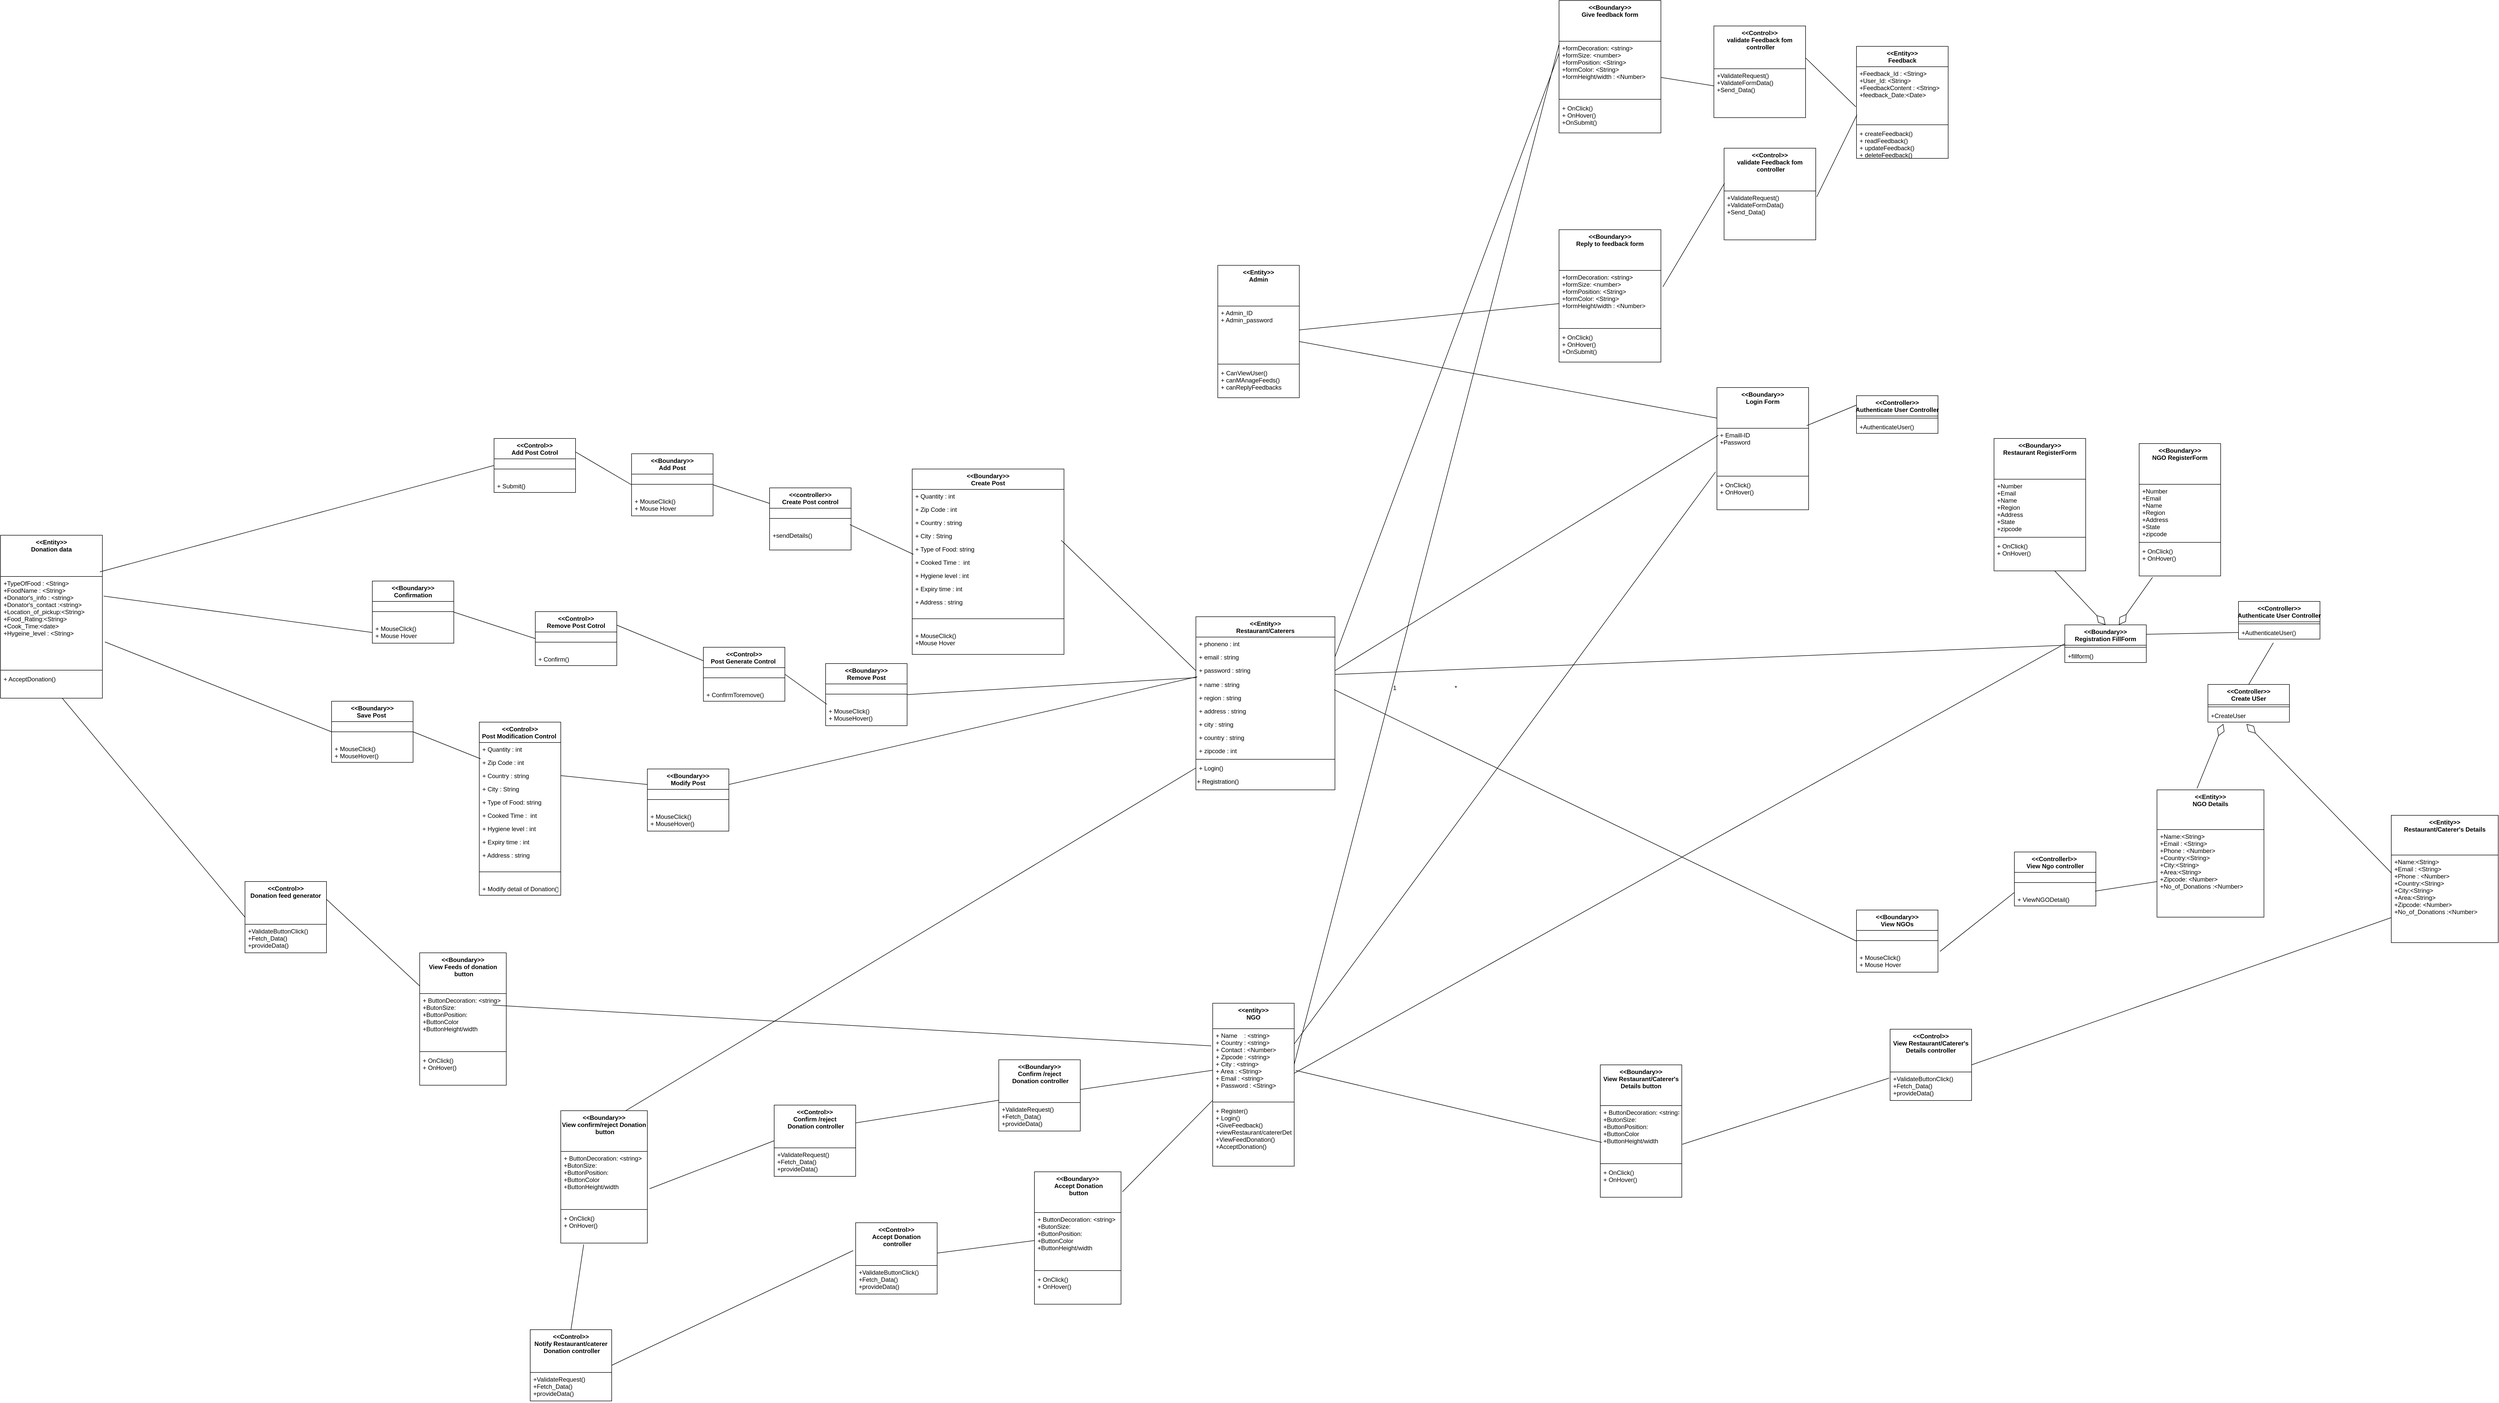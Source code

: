 <mxfile version="18.0.2" type="device"><diagram id="Tk7eITyByh-miSfz8pwA" name="Page-1"><mxGraphModel dx="4837" dy="3955" grid="1" gridSize="10" guides="1" tooltips="1" connect="1" arrows="1" fold="1" page="1" pageScale="1" pageWidth="850" pageHeight="1100" math="0" shadow="0"><root><mxCell id="0"/><mxCell id="1" parent="0"/><mxCell id="lUOpR0vy0fItvkR_VvK--1" value="&lt;&lt;entity&gt;&gt;&#10;NGO" style="swimlane;fontStyle=1;align=center;verticalAlign=top;childLayout=stackLayout;horizontal=1;startSize=50;horizontalStack=0;resizeParent=1;resizeParentMax=0;resizeLast=0;collapsible=1;marginBottom=0;" vertex="1" parent="1"><mxGeometry x="-780" y="-981" width="160" height="320" as="geometry"/></mxCell><mxCell id="lUOpR0vy0fItvkR_VvK--2" value="+ Name    : &lt;string&gt;&#10;+ Country : &lt;string&gt;&#10;+ Contact : &lt;Number&gt;&#10;+ Zipcode : &lt;string&gt;&#10;+ City : &lt;string&gt;&#10;+ Area : &lt;String&gt;&#10;+ Email : &lt;string&gt;&#10;+ Password : &lt;String&gt;&#10;" style="text;strokeColor=none;fillColor=none;align=left;verticalAlign=top;spacingLeft=4;spacingRight=4;overflow=hidden;rotatable=0;points=[[0,0.5],[1,0.5]];portConstraint=eastwest;" vertex="1" parent="lUOpR0vy0fItvkR_VvK--1"><mxGeometry y="50" width="160" height="140" as="geometry"/></mxCell><mxCell id="lUOpR0vy0fItvkR_VvK--3" value="" style="line;strokeWidth=1;fillColor=none;align=left;verticalAlign=middle;spacingTop=-1;spacingLeft=3;spacingRight=3;rotatable=0;labelPosition=right;points=[];portConstraint=eastwest;" vertex="1" parent="lUOpR0vy0fItvkR_VvK--1"><mxGeometry y="190" width="160" height="8" as="geometry"/></mxCell><mxCell id="lUOpR0vy0fItvkR_VvK--4" value="+ Register()&#10;+ Login()&#10;+GiveFeedback()&#10;+viewRestaurant/catererDetails()&#10;+ViewFeedDonation()&#10;+AcceptDonation()&#10;&#10;" style="text;strokeColor=none;fillColor=none;align=left;verticalAlign=top;spacingLeft=4;spacingRight=4;overflow=hidden;rotatable=0;points=[[0,0.5],[1,0.5]];portConstraint=eastwest;" vertex="1" parent="lUOpR0vy0fItvkR_VvK--1"><mxGeometry y="198" width="160" height="122" as="geometry"/></mxCell><mxCell id="lUOpR0vy0fItvkR_VvK--5" value="&lt;&lt;Boundary&gt;&gt;&#10;View Restaurant/Caterer's&#10;Details button&#10;&#10;" style="swimlane;fontStyle=1;align=center;verticalAlign=top;childLayout=stackLayout;horizontal=1;startSize=80;horizontalStack=0;resizeParent=1;resizeParentMax=0;resizeLast=0;collapsible=1;marginBottom=0;" vertex="1" parent="1"><mxGeometry x="-19" y="-860" width="160" height="260" as="geometry"/></mxCell><mxCell id="lUOpR0vy0fItvkR_VvK--6" value="+ ButtonDecoration: &lt;string&gt;&#10;+ButonSize:&#10;+ButtonPosition:&#10;+ButtonColor&#10;+ButtonHeight/width" style="text;strokeColor=none;fillColor=none;align=left;verticalAlign=top;spacingLeft=4;spacingRight=4;overflow=hidden;rotatable=0;points=[[0,0.5],[1,0.5]];portConstraint=eastwest;" vertex="1" parent="lUOpR0vy0fItvkR_VvK--5"><mxGeometry y="80" width="160" height="110" as="geometry"/></mxCell><mxCell id="lUOpR0vy0fItvkR_VvK--7" value="" style="line;strokeWidth=1;fillColor=none;align=left;verticalAlign=middle;spacingTop=-1;spacingLeft=3;spacingRight=3;rotatable=0;labelPosition=right;points=[];portConstraint=eastwest;" vertex="1" parent="lUOpR0vy0fItvkR_VvK--5"><mxGeometry y="190" width="160" height="8" as="geometry"/></mxCell><mxCell id="lUOpR0vy0fItvkR_VvK--8" value="+ OnClick()&#10;+ OnHover()" style="text;strokeColor=none;fillColor=none;align=left;verticalAlign=top;spacingLeft=4;spacingRight=4;overflow=hidden;rotatable=0;points=[[0,0.5],[1,0.5]];portConstraint=eastwest;" vertex="1" parent="lUOpR0vy0fItvkR_VvK--5"><mxGeometry y="198" width="160" height="62" as="geometry"/></mxCell><mxCell id="lUOpR0vy0fItvkR_VvK--9" value="" style="endArrow=none;endFill=0;html=1;rounded=0;exitX=1.019;exitY=0.586;exitDx=0;exitDy=0;exitPerimeter=0;entryX=0.019;entryY=0.586;entryDx=0;entryDy=0;entryPerimeter=0;" edge="1" parent="1" source="lUOpR0vy0fItvkR_VvK--2" target="lUOpR0vy0fItvkR_VvK--5"><mxGeometry width="160" relative="1" as="geometry"><mxPoint x="-500" y="-1101" as="sourcePoint"/><mxPoint x="-310" y="-1105" as="targetPoint"/></mxGeometry></mxCell><mxCell id="lUOpR0vy0fItvkR_VvK--10" value="&lt;&lt;Control&gt;&gt;&#10;View Restaurant/Caterer's&#10;Details controller&#10;&#10;" style="swimlane;fontStyle=1;align=center;verticalAlign=top;childLayout=stackLayout;horizontal=1;startSize=84;horizontalStack=0;resizeParent=1;resizeParentMax=0;resizeLast=0;collapsible=1;marginBottom=0;" vertex="1" parent="1"><mxGeometry x="550" y="-930" width="160" height="140" as="geometry"/></mxCell><mxCell id="lUOpR0vy0fItvkR_VvK--11" value="+ValidateButtonClick()&#10;+Fetch_Data()&#10;+provideData()" style="text;strokeColor=none;fillColor=none;align=left;verticalAlign=top;spacingLeft=4;spacingRight=4;overflow=hidden;rotatable=0;points=[[0,0.5],[1,0.5]];portConstraint=eastwest;" vertex="1" parent="lUOpR0vy0fItvkR_VvK--10"><mxGeometry y="84" width="160" height="56" as="geometry"/></mxCell><mxCell id="lUOpR0vy0fItvkR_VvK--12" value="&lt;&lt;Entity&gt;&gt;&#10;Restaurant/Caterer's Details" style="swimlane;fontStyle=1;align=center;verticalAlign=top;childLayout=stackLayout;horizontal=1;startSize=78;horizontalStack=0;resizeParent=1;resizeParentMax=0;resizeLast=0;collapsible=1;marginBottom=0;" vertex="1" parent="1"><mxGeometry x="1534" y="-1350" width="210" height="250" as="geometry"/></mxCell><mxCell id="lUOpR0vy0fItvkR_VvK--13" value="+Name:&lt;String&gt;&#10;+Email : &lt;String&gt;&#10;+Phone : &lt;Number&gt;&#10;+Country:&lt;String&gt;&#10;+City:&lt;String&gt;&#10;+Area:&lt;String&gt;&#10;+Zipcode: &lt;Number&gt;&#10;+No_of_Donations :&lt;Number&gt;&#10;" style="text;strokeColor=none;fillColor=none;align=left;verticalAlign=top;spacingLeft=4;spacingRight=4;overflow=hidden;rotatable=0;points=[[0,0.5],[1,0.5]];portConstraint=eastwest;" vertex="1" parent="lUOpR0vy0fItvkR_VvK--12"><mxGeometry y="78" width="210" height="172" as="geometry"/></mxCell><mxCell id="lUOpR0vy0fItvkR_VvK--14" value="" style="endArrow=none;endFill=0;endSize=12;html=1;rounded=0;exitX=1.006;exitY=0.691;exitDx=0;exitDy=0;exitPerimeter=0;entryX=-0.012;entryY=0.214;entryDx=0;entryDy=0;entryPerimeter=0;" edge="1" parent="1" source="lUOpR0vy0fItvkR_VvK--6" target="lUOpR0vy0fItvkR_VvK--11"><mxGeometry width="160" relative="1" as="geometry"><mxPoint x="184" y="-832" as="sourcePoint"/><mxPoint x="414" y="-852" as="targetPoint"/></mxGeometry></mxCell><mxCell id="lUOpR0vy0fItvkR_VvK--15" value="" style="endArrow=none;endFill=0;endSize=12;html=1;rounded=0;exitX=1;exitY=0.5;exitDx=0;exitDy=0;" edge="1" parent="1" source="lUOpR0vy0fItvkR_VvK--10" target="lUOpR0vy0fItvkR_VvK--13"><mxGeometry width="160" relative="1" as="geometry"><mxPoint x="550.88" y="-731.97" as="sourcePoint"/><mxPoint x="643.0" y="-731.996" as="targetPoint"/></mxGeometry></mxCell><mxCell id="lUOpR0vy0fItvkR_VvK--16" value="&lt;&lt;Boundary&gt;&gt;&#10;View Feeds of donation&#10; button&#10;&#10;" style="swimlane;fontStyle=1;align=center;verticalAlign=top;childLayout=stackLayout;horizontal=1;startSize=80;horizontalStack=0;resizeParent=1;resizeParentMax=0;resizeLast=0;collapsible=1;marginBottom=0;" vertex="1" parent="1"><mxGeometry x="-2337" y="-1080" width="170" height="260" as="geometry"/></mxCell><mxCell id="lUOpR0vy0fItvkR_VvK--17" value="+ ButtonDecoration: &lt;string&gt;&#10;+ButonSize:&#10;+ButtonPosition:&#10;+ButtonColor&#10;+ButtonHeight/width" style="text;strokeColor=none;fillColor=none;align=left;verticalAlign=top;spacingLeft=4;spacingRight=4;overflow=hidden;rotatable=0;points=[[0,0.5],[1,0.5]];portConstraint=eastwest;" vertex="1" parent="lUOpR0vy0fItvkR_VvK--16"><mxGeometry y="80" width="170" height="110" as="geometry"/></mxCell><mxCell id="lUOpR0vy0fItvkR_VvK--18" value="" style="line;strokeWidth=1;fillColor=none;align=left;verticalAlign=middle;spacingTop=-1;spacingLeft=3;spacingRight=3;rotatable=0;labelPosition=right;points=[];portConstraint=eastwest;" vertex="1" parent="lUOpR0vy0fItvkR_VvK--16"><mxGeometry y="190" width="170" height="8" as="geometry"/></mxCell><mxCell id="lUOpR0vy0fItvkR_VvK--19" value="+ OnClick()&#10;+ OnHover()" style="text;strokeColor=none;fillColor=none;align=left;verticalAlign=top;spacingLeft=4;spacingRight=4;overflow=hidden;rotatable=0;points=[[0,0.5],[1,0.5]];portConstraint=eastwest;" vertex="1" parent="lUOpR0vy0fItvkR_VvK--16"><mxGeometry y="198" width="170" height="62" as="geometry"/></mxCell><mxCell id="lUOpR0vy0fItvkR_VvK--20" value="" style="endArrow=none;endFill=0;endSize=12;html=1;rounded=0;entryX=1.006;entryY=0.206;entryDx=0;entryDy=0;entryPerimeter=0;exitX=-0.018;exitY=0.241;exitDx=0;exitDy=0;exitPerimeter=0;" edge="1" parent="1" source="lUOpR0vy0fItvkR_VvK--2"><mxGeometry width="160" relative="1" as="geometry"><mxPoint x="-810.88" y="-895.72" as="sourcePoint"/><mxPoint x="-2193.98" y="-977.34" as="targetPoint"/></mxGeometry></mxCell><mxCell id="lUOpR0vy0fItvkR_VvK--21" value="&lt;&lt;Control&gt;&gt;&#10;Donation feed generator&#10;" style="swimlane;fontStyle=1;align=center;verticalAlign=top;childLayout=stackLayout;horizontal=1;startSize=84;horizontalStack=0;resizeParent=1;resizeParentMax=0;resizeLast=0;collapsible=1;marginBottom=0;" vertex="1" parent="1"><mxGeometry x="-2680" y="-1220" width="160" height="140" as="geometry"/></mxCell><mxCell id="lUOpR0vy0fItvkR_VvK--22" value="+ValidateButtonClick()&#10;+Fetch_Data()&#10;+provideData()" style="text;strokeColor=none;fillColor=none;align=left;verticalAlign=top;spacingLeft=4;spacingRight=4;overflow=hidden;rotatable=0;points=[[0,0.5],[1,0.5]];portConstraint=eastwest;" vertex="1" parent="lUOpR0vy0fItvkR_VvK--21"><mxGeometry y="84" width="160" height="56" as="geometry"/></mxCell><mxCell id="lUOpR0vy0fItvkR_VvK--23" value="" style="endArrow=none;endFill=0;endSize=12;html=1;rounded=0;exitX=0;exitY=0.25;exitDx=0;exitDy=0;entryX=1;entryY=0.25;entryDx=0;entryDy=0;" edge="1" parent="1" source="lUOpR0vy0fItvkR_VvK--16" target="lUOpR0vy0fItvkR_VvK--21"><mxGeometry width="160" relative="1" as="geometry"><mxPoint x="-2040" y="-921.5" as="sourcePoint"/><mxPoint x="-2380" y="-1170" as="targetPoint"/></mxGeometry></mxCell><mxCell id="lUOpR0vy0fItvkR_VvK--25" value="&lt;&lt;Entity&gt;&gt;&#10;Donation data" style="swimlane;fontStyle=1;align=center;verticalAlign=top;childLayout=stackLayout;horizontal=1;startSize=81;horizontalStack=0;resizeParent=1;resizeParentMax=0;resizeLast=0;collapsible=1;marginBottom=0;" vertex="1" parent="1"><mxGeometry x="-3160" y="-1900" width="200" height="320" as="geometry"/></mxCell><mxCell id="lUOpR0vy0fItvkR_VvK--26" value="+TypeOfFood : &lt;String&gt;&#10;+FoodName : &lt;String&gt;&#10;+Donator's_info : &lt;string&gt;&#10;+Donator's_contact :&lt;string&gt;&#10;+Location_of_pickup:&lt;String&gt;&#10;+Food_Rating:&lt;String&gt;&#10;+Cook_Time:&lt;date&gt;&#10;+Hygeine_level : &lt;String&gt;&#10;&#10;&#10;" style="text;strokeColor=none;fillColor=none;align=left;verticalAlign=top;spacingLeft=4;spacingRight=4;overflow=hidden;rotatable=0;points=[[0,0.5],[1,0.5]];portConstraint=eastwest;" vertex="1" parent="lUOpR0vy0fItvkR_VvK--25"><mxGeometry y="81" width="200" height="180" as="geometry"/></mxCell><mxCell id="lUOpR0vy0fItvkR_VvK--27" value="" style="line;strokeWidth=1;fillColor=none;align=left;verticalAlign=middle;spacingTop=-1;spacingLeft=3;spacingRight=3;rotatable=0;labelPosition=right;points=[];portConstraint=eastwest;" vertex="1" parent="lUOpR0vy0fItvkR_VvK--25"><mxGeometry y="261" width="200" height="8" as="geometry"/></mxCell><mxCell id="lUOpR0vy0fItvkR_VvK--28" value="+ AcceptDonation()&#10;" style="text;strokeColor=none;fillColor=none;align=left;verticalAlign=top;spacingLeft=4;spacingRight=4;overflow=hidden;rotatable=0;points=[[0,0.5],[1,0.5]];portConstraint=eastwest;" vertex="1" parent="lUOpR0vy0fItvkR_VvK--25"><mxGeometry y="269" width="200" height="51" as="geometry"/></mxCell><mxCell id="lUOpR0vy0fItvkR_VvK--29" value="&lt;&lt;Boundary&gt;&gt;&#10; Accept Donation&#10; button&#10;&#10;" style="swimlane;fontStyle=1;align=center;verticalAlign=top;childLayout=stackLayout;horizontal=1;startSize=80;horizontalStack=0;resizeParent=1;resizeParentMax=0;resizeLast=0;collapsible=1;marginBottom=0;" vertex="1" parent="1"><mxGeometry x="-1130" y="-650" width="170" height="260" as="geometry"/></mxCell><mxCell id="lUOpR0vy0fItvkR_VvK--30" value="+ ButtonDecoration: &lt;string&gt;&#10;+ButonSize:&#10;+ButtonPosition:&#10;+ButtonColor&#10;+ButtonHeight/width" style="text;strokeColor=none;fillColor=none;align=left;verticalAlign=top;spacingLeft=4;spacingRight=4;overflow=hidden;rotatable=0;points=[[0,0.5],[1,0.5]];portConstraint=eastwest;" vertex="1" parent="lUOpR0vy0fItvkR_VvK--29"><mxGeometry y="80" width="170" height="110" as="geometry"/></mxCell><mxCell id="lUOpR0vy0fItvkR_VvK--31" value="" style="line;strokeWidth=1;fillColor=none;align=left;verticalAlign=middle;spacingTop=-1;spacingLeft=3;spacingRight=3;rotatable=0;labelPosition=right;points=[];portConstraint=eastwest;" vertex="1" parent="lUOpR0vy0fItvkR_VvK--29"><mxGeometry y="190" width="170" height="8" as="geometry"/></mxCell><mxCell id="lUOpR0vy0fItvkR_VvK--32" value="+ OnClick()&#10;+ OnHover()" style="text;strokeColor=none;fillColor=none;align=left;verticalAlign=top;spacingLeft=4;spacingRight=4;overflow=hidden;rotatable=0;points=[[0,0.5],[1,0.5]];portConstraint=eastwest;" vertex="1" parent="lUOpR0vy0fItvkR_VvK--29"><mxGeometry y="198" width="170" height="62" as="geometry"/></mxCell><mxCell id="lUOpR0vy0fItvkR_VvK--33" value="" style="endArrow=none;endFill=0;endSize=12;html=1;rounded=0;entryX=1.015;entryY=0.152;entryDx=0;entryDy=0;entryPerimeter=0;exitX=0;exitY=-0.061;exitDx=0;exitDy=0;exitPerimeter=0;" edge="1" parent="1" source="lUOpR0vy0fItvkR_VvK--4" target="lUOpR0vy0fItvkR_VvK--29"><mxGeometry width="160" relative="1" as="geometry"><mxPoint x="-606.96" y="-838.96" as="sourcePoint"/><mxPoint x="130" y="-210" as="targetPoint"/></mxGeometry></mxCell><mxCell id="lUOpR0vy0fItvkR_VvK--34" value="&lt;&lt;Control&gt;&gt;&#10;Accept Donation&#10; controller&#10;&#10;" style="swimlane;fontStyle=1;align=center;verticalAlign=top;childLayout=stackLayout;horizontal=1;startSize=84;horizontalStack=0;resizeParent=1;resizeParentMax=0;resizeLast=0;collapsible=1;marginBottom=0;" vertex="1" parent="1"><mxGeometry x="-1481" y="-550" width="160" height="140" as="geometry"/></mxCell><mxCell id="lUOpR0vy0fItvkR_VvK--35" value="+ValidateButtonClick()&#10;+Fetch_Data()&#10;+provideData()" style="text;strokeColor=none;fillColor=none;align=left;verticalAlign=top;spacingLeft=4;spacingRight=4;overflow=hidden;rotatable=0;points=[[0,0.5],[1,0.5]];portConstraint=eastwest;" vertex="1" parent="lUOpR0vy0fItvkR_VvK--34"><mxGeometry y="84" width="160" height="56" as="geometry"/></mxCell><mxCell id="lUOpR0vy0fItvkR_VvK--36" value="" style="endArrow=none;endFill=0;endSize=12;html=1;rounded=0;exitX=0;exitY=0.5;exitDx=0;exitDy=0;" edge="1" parent="1" source="lUOpR0vy0fItvkR_VvK--30" target="lUOpR0vy0fItvkR_VvK--34"><mxGeometry width="160" relative="1" as="geometry"><mxPoint x="-1566" y="-570.499" as="sourcePoint"/><mxPoint x="-1471" y="-570.486" as="targetPoint"/></mxGeometry></mxCell><mxCell id="lUOpR0vy0fItvkR_VvK--37" value="&lt;&lt;Control&gt;&gt;&#10;Notify Restaurant/caterer&#10; Donation controller&#10;&#10;" style="swimlane;fontStyle=1;align=center;verticalAlign=top;childLayout=stackLayout;horizontal=1;startSize=84;horizontalStack=0;resizeParent=1;resizeParentMax=0;resizeLast=0;collapsible=1;marginBottom=0;" vertex="1" parent="1"><mxGeometry x="-2120" y="-340" width="160" height="140" as="geometry"/></mxCell><mxCell id="lUOpR0vy0fItvkR_VvK--38" value="+ValidateRequest()&#10;+Fetch_Data()&#10;+provideData()" style="text;strokeColor=none;fillColor=none;align=left;verticalAlign=top;spacingLeft=4;spacingRight=4;overflow=hidden;rotatable=0;points=[[0,0.5],[1,0.5]];portConstraint=eastwest;" vertex="1" parent="lUOpR0vy0fItvkR_VvK--37"><mxGeometry y="84" width="160" height="56" as="geometry"/></mxCell><mxCell id="lUOpR0vy0fItvkR_VvK--39" value="" style="endArrow=none;endFill=0;endSize=12;html=1;rounded=0;entryX=1;entryY=0.5;entryDx=0;entryDy=0;exitX=-0.031;exitY=0.391;exitDx=0;exitDy=0;exitPerimeter=0;" edge="1" parent="1" source="lUOpR0vy0fItvkR_VvK--34" target="lUOpR0vy0fItvkR_VvK--37"><mxGeometry width="160" relative="1" as="geometry"><mxPoint x="-1463" y="-480.0" as="sourcePoint"/><mxPoint x="-1622" y="-408" as="targetPoint"/></mxGeometry></mxCell><mxCell id="lUOpR0vy0fItvkR_VvK--45" value="&lt;&lt;Control&gt;&gt;&#10;Confirm /reject&#10; Donation controller&#10;&#10;" style="swimlane;fontStyle=1;align=center;verticalAlign=top;childLayout=stackLayout;horizontal=1;startSize=84;horizontalStack=0;resizeParent=1;resizeParentMax=0;resizeLast=0;collapsible=1;marginBottom=0;" vertex="1" parent="1"><mxGeometry x="-1641" y="-781" width="160" height="140" as="geometry"/></mxCell><mxCell id="lUOpR0vy0fItvkR_VvK--46" value="+ValidateRequest()&#10;+Fetch_Data()&#10;+provideData()" style="text;strokeColor=none;fillColor=none;align=left;verticalAlign=top;spacingLeft=4;spacingRight=4;overflow=hidden;rotatable=0;points=[[0,0.5],[1,0.5]];portConstraint=eastwest;" vertex="1" parent="lUOpR0vy0fItvkR_VvK--45"><mxGeometry y="84" width="160" height="56" as="geometry"/></mxCell><mxCell id="lUOpR0vy0fItvkR_VvK--48" value="&lt;&lt;Boundary&gt;&gt;&#10;View confirm/reject Donation&#10; button&#10;&#10;" style="swimlane;fontStyle=1;align=center;verticalAlign=top;childLayout=stackLayout;horizontal=1;startSize=80;horizontalStack=0;resizeParent=1;resizeParentMax=0;resizeLast=0;collapsible=1;marginBottom=0;" vertex="1" parent="1"><mxGeometry x="-2060" y="-770" width="170" height="260" as="geometry"/></mxCell><mxCell id="lUOpR0vy0fItvkR_VvK--49" value="+ ButtonDecoration: &lt;string&gt;&#10;+ButonSize:&#10;+ButtonPosition:&#10;+ButtonColor&#10;+ButtonHeight/width" style="text;strokeColor=none;fillColor=none;align=left;verticalAlign=top;spacingLeft=4;spacingRight=4;overflow=hidden;rotatable=0;points=[[0,0.5],[1,0.5]];portConstraint=eastwest;" vertex="1" parent="lUOpR0vy0fItvkR_VvK--48"><mxGeometry y="80" width="170" height="110" as="geometry"/></mxCell><mxCell id="lUOpR0vy0fItvkR_VvK--50" value="" style="line;strokeWidth=1;fillColor=none;align=left;verticalAlign=middle;spacingTop=-1;spacingLeft=3;spacingRight=3;rotatable=0;labelPosition=right;points=[];portConstraint=eastwest;" vertex="1" parent="lUOpR0vy0fItvkR_VvK--48"><mxGeometry y="190" width="170" height="8" as="geometry"/></mxCell><mxCell id="lUOpR0vy0fItvkR_VvK--51" value="+ OnClick()&#10;+ OnHover()" style="text;strokeColor=none;fillColor=none;align=left;verticalAlign=top;spacingLeft=4;spacingRight=4;overflow=hidden;rotatable=0;points=[[0,0.5],[1,0.5]];portConstraint=eastwest;" vertex="1" parent="lUOpR0vy0fItvkR_VvK--48"><mxGeometry y="198" width="170" height="62" as="geometry"/></mxCell><mxCell id="lUOpR0vy0fItvkR_VvK--52" value="" style="endArrow=none;endFill=0;endSize=12;html=1;rounded=0;exitX=1.026;exitY=0.666;exitDx=0;exitDy=0;exitPerimeter=0;entryX=0;entryY=0.5;entryDx=0;entryDy=0;" edge="1" parent="1" source="lUOpR0vy0fItvkR_VvK--49" target="lUOpR0vy0fItvkR_VvK--45"><mxGeometry width="160" relative="1" as="geometry"><mxPoint x="-1369" y="-748.63" as="sourcePoint"/><mxPoint x="-1277.92" y="-747.37" as="targetPoint"/></mxGeometry></mxCell><mxCell id="lUOpR0vy0fItvkR_VvK--53" value="" style="resizable=0;align=left;verticalAlign=bottom;labelBackgroundColor=none;fontSize=12;direction=north;" connectable="0" vertex="1" parent="1"><mxGeometry x="-1710" y="-1042.002" as="geometry"/></mxCell><mxCell id="lUOpR0vy0fItvkR_VvK--54" value="&lt;&lt;Entity&gt;&gt;&#10;Restaurant/Caterers" style="swimlane;fontStyle=1;align=center;verticalAlign=top;childLayout=stackLayout;horizontal=1;startSize=40;horizontalStack=0;resizeParent=1;resizeParentMax=0;resizeLast=0;collapsible=1;marginBottom=0;" vertex="1" parent="1"><mxGeometry x="-813" y="-1740" width="273" height="340" as="geometry"/></mxCell><mxCell id="lUOpR0vy0fItvkR_VvK--55" value="+ phoneno : int" style="text;strokeColor=none;fillColor=none;align=left;verticalAlign=top;spacingLeft=4;spacingRight=4;overflow=hidden;rotatable=0;points=[[0,0.5],[1,0.5]];portConstraint=eastwest;" vertex="1" parent="lUOpR0vy0fItvkR_VvK--54"><mxGeometry y="40" width="273" height="26" as="geometry"/></mxCell><mxCell id="lUOpR0vy0fItvkR_VvK--56" value="+ email : string" style="text;strokeColor=none;fillColor=none;align=left;verticalAlign=top;spacingLeft=4;spacingRight=4;overflow=hidden;rotatable=0;points=[[0,0.5],[1,0.5]];portConstraint=eastwest;" vertex="1" parent="lUOpR0vy0fItvkR_VvK--54"><mxGeometry y="66" width="273" height="26" as="geometry"/></mxCell><mxCell id="lUOpR0vy0fItvkR_VvK--57" value="+ password : string" style="text;strokeColor=none;fillColor=none;align=left;verticalAlign=top;spacingLeft=4;spacingRight=4;overflow=hidden;rotatable=0;points=[[0,0.5],[1,0.5]];portConstraint=eastwest;" vertex="1" parent="lUOpR0vy0fItvkR_VvK--54"><mxGeometry y="92" width="273" height="28" as="geometry"/></mxCell><mxCell id="lUOpR0vy0fItvkR_VvK--58" value="+ name : string" style="text;strokeColor=none;fillColor=none;align=left;verticalAlign=top;spacingLeft=4;spacingRight=4;overflow=hidden;rotatable=0;points=[[0,0.5],[1,0.5]];portConstraint=eastwest;" vertex="1" parent="lUOpR0vy0fItvkR_VvK--54"><mxGeometry y="120" width="273" height="26" as="geometry"/></mxCell><mxCell id="lUOpR0vy0fItvkR_VvK--59" value="+ region : string" style="text;strokeColor=none;fillColor=none;align=left;verticalAlign=top;spacingLeft=4;spacingRight=4;overflow=hidden;rotatable=0;points=[[0,0.5],[1,0.5]];portConstraint=eastwest;" vertex="1" parent="lUOpR0vy0fItvkR_VvK--54"><mxGeometry y="146" width="273" height="26" as="geometry"/></mxCell><mxCell id="lUOpR0vy0fItvkR_VvK--60" value="+ address : string" style="text;strokeColor=none;fillColor=none;align=left;verticalAlign=top;spacingLeft=4;spacingRight=4;overflow=hidden;rotatable=0;points=[[0,0.5],[1,0.5]];portConstraint=eastwest;" vertex="1" parent="lUOpR0vy0fItvkR_VvK--54"><mxGeometry y="172" width="273" height="26" as="geometry"/></mxCell><mxCell id="lUOpR0vy0fItvkR_VvK--61" value="+ city : string" style="text;strokeColor=none;fillColor=none;align=left;verticalAlign=top;spacingLeft=4;spacingRight=4;overflow=hidden;rotatable=0;points=[[0,0.5],[1,0.5]];portConstraint=eastwest;" vertex="1" parent="lUOpR0vy0fItvkR_VvK--54"><mxGeometry y="198" width="273" height="26" as="geometry"/></mxCell><mxCell id="lUOpR0vy0fItvkR_VvK--62" value="+ country : string" style="text;strokeColor=none;fillColor=none;align=left;verticalAlign=top;spacingLeft=4;spacingRight=4;overflow=hidden;rotatable=0;points=[[0,0.5],[1,0.5]];portConstraint=eastwest;" vertex="1" parent="lUOpR0vy0fItvkR_VvK--54"><mxGeometry y="224" width="273" height="26" as="geometry"/></mxCell><mxCell id="lUOpR0vy0fItvkR_VvK--63" value="+ zipcode : int" style="text;strokeColor=none;fillColor=none;align=left;verticalAlign=top;spacingLeft=4;spacingRight=4;overflow=hidden;rotatable=0;points=[[0,0.5],[1,0.5]];portConstraint=eastwest;" vertex="1" parent="lUOpR0vy0fItvkR_VvK--54"><mxGeometry y="250" width="273" height="26" as="geometry"/></mxCell><mxCell id="lUOpR0vy0fItvkR_VvK--64" value="" style="line;strokeWidth=1;fillColor=none;align=left;verticalAlign=middle;spacingTop=-1;spacingLeft=3;spacingRight=3;rotatable=0;labelPosition=right;points=[];portConstraint=eastwest;" vertex="1" parent="lUOpR0vy0fItvkR_VvK--54"><mxGeometry y="276" width="273" height="8" as="geometry"/></mxCell><mxCell id="lUOpR0vy0fItvkR_VvK--65" value="+ Login()" style="text;strokeColor=none;fillColor=none;align=left;verticalAlign=top;spacingLeft=4;spacingRight=4;overflow=hidden;rotatable=0;points=[[0,0.5],[1,0.5]];portConstraint=eastwest;" vertex="1" parent="lUOpR0vy0fItvkR_VvK--54"><mxGeometry y="284" width="273" height="26" as="geometry"/></mxCell><mxCell id="lUOpR0vy0fItvkR_VvK--66" value="&lt;span style=&quot;color: rgb(0 , 0 , 0) ; font-family: &amp;#34;helvetica&amp;#34; ; font-size: 12px ; font-style: normal ; font-weight: 400 ; letter-spacing: normal ; text-align: left ; text-indent: 0px ; text-transform: none ; word-spacing: 0px ; background-color: rgb(248 , 249 , 250) ; display: inline ; float: none&quot;&gt;+ Registration()&lt;/span&gt;" style="text;whiteSpace=wrap;html=1;" vertex="1" parent="lUOpR0vy0fItvkR_VvK--54"><mxGeometry y="310" width="273" height="30" as="geometry"/></mxCell><mxCell id="lUOpR0vy0fItvkR_VvK--68" value="&lt;&lt;controller&gt;&gt;&#10;Create Post control" style="swimlane;fontStyle=1;align=center;verticalAlign=top;childLayout=stackLayout;horizontal=1;startSize=40;horizontalStack=0;resizeParent=1;resizeParentMax=0;resizeLast=0;collapsible=1;marginBottom=0;" vertex="1" parent="1"><mxGeometry x="-1650" y="-1993" width="160" height="122" as="geometry"/></mxCell><mxCell id="lUOpR0vy0fItvkR_VvK--69" value="" style="line;strokeWidth=1;fillColor=none;align=left;verticalAlign=middle;spacingTop=-1;spacingLeft=3;spacingRight=3;rotatable=0;labelPosition=right;points=[];portConstraint=eastwest;" vertex="1" parent="lUOpR0vy0fItvkR_VvK--68"><mxGeometry y="40" width="160" height="40" as="geometry"/></mxCell><mxCell id="lUOpR0vy0fItvkR_VvK--70" value="+sendDetails()" style="text;strokeColor=none;fillColor=none;align=left;verticalAlign=top;spacingLeft=4;spacingRight=4;overflow=hidden;rotatable=0;points=[[0,0.5],[1,0.5]];portConstraint=eastwest;" vertex="1" parent="lUOpR0vy0fItvkR_VvK--68"><mxGeometry y="80" width="160" height="42" as="geometry"/></mxCell><mxCell id="lUOpR0vy0fItvkR_VvK--71" value="&lt;span style=&quot;color: rgba(0 , 0 , 0 , 0) ; font-family: monospace ; font-size: 0px&quot;&gt;%3CmxGraphModel%3E%3Croot%3E%3CmxCell%20id%3D%220%22%2F%3E%3CmxCell%20id%3D%221%22%20parent%3D%220%22%2F%3E%3CmxCell%20id%3D%222%22%20value%3D%22%22%20style%3D%22resizable%3D0%3Balign%3Dleft%3BverticalAlign%3Dbottom%3BlabelBackgroundColor%3Dnone%3BfontSize%3D12%3B%22%20connectable%3D%220%22%20vertex%3D%221%22%20parent%3D%221%22%3E%3CmxGeometry%20x%3D%22420%22%20y%3D%22505%22%20width%3D%22160%22%20as%3D%22geometry%22%2F%3E%3C%2FmxCell%3E%3CmxCell%20id%3D%223%22%20value%3D%22%22%20style%3D%22resizable%3D0%3Balign%3Dleft%3BverticalAlign%3Dbottom%3BlabelBackgroundColor%3Dnone%3BfontSize%3D12%3B%22%20connectable%3D%220%22%20vertex%3D%221%22%20parent%3D%221%22%3E%3CmxGeometry%20x%3D%22420%22%20y%3D%22505%22%20width%3D%22160%22%20as%3D%22geometry%22%2F%3E%3C%2FmxCell%3E%3CmxCell%20id%3D%224%22%20value%3D%22%2B%20Quantity%20%3A%20int%22%20style%3D%22text%3Balign%3Dleft%3BverticalAlign%3Dtop%3BspacingLeft%3D4%3BspacingRight%3D4%3Boverflow%3Dhidden%3Brotatable%3D0%3Bpoints%3D%5B%5B0%2C0.5%5D%2C%5B1%2C0.5%5D%5D%3BportConstraint%3Deastwest%3B%22%20vertex%3D%221%22%20parent%3D%221%22%3E%3CmxGeometry%20x%3D%22420%22%20y%3D%22505%22%20width%3D%22160%22%20height%3D%2226%22%20as%3D%22geometry%22%2F%3E%3C%2FmxCell%3E%3CmxCell%20id%3D%225%22%20value%3D%22%2B%20Zip%20Code%20%3A%20int%22%20style%3D%22text%3Balign%3Dleft%3BverticalAlign%3Dtop%3BspacingLeft%3D4%3BspacingRight%3D4%3Boverflow%3Dhidden%3Brotatable%3D0%3Bpoints%3D%5B%5B0%2C0.5%5D%2C%5B1%2C0.5%5D%5D%3BportConstraint%3Deastwest%3Brounded%3D0%3Bshadow%3D0%3Bhtml%3D0%3B%22%20vertex%3D%221%22%20parent%3D%221%22%3E%3CmxGeometry%20x%3D%22420%22%20y%3D%22531%22%20width%3D%22160%22%20height%3D%2226%22%20as%3D%22geometry%22%2F%3E%3C%2FmxCell%3E%3CmxCell%20id%3D%226%22%20value%3D%22%2B%20Country%20%3A%20string%22%20style%3D%22text%3Balign%3Dleft%3BverticalAlign%3Dtop%3BspacingLeft%3D4%3BspacingRight%3D4%3Boverflow%3Dhidden%3Brotatable%3D0%3Bpoints%3D%5B%5B0%2C0.5%5D%2C%5B1%2C0.5%5D%5D%3BportConstraint%3Deastwest%3Brounded%3D0%3Bshadow%3D0%3Bhtml%3D0%3B%22%20vertex%3D%221%22%20parent%3D%221%22%3E%3CmxGeometry%20x%3D%22420%22%20y%3D%22557%22%20width%3D%22160%22%20height%3D%2226%22%20as%3D%22geometry%22%2F%3E%3C%2FmxCell%3E%3CmxCell%20id%3D%227%22%20value%3D%22%2B%20City%20%3A%20String%22%20style%3D%22text%3Balign%3Dleft%3BverticalAlign%3Dtop%3BspacingLeft%3D4%3BspacingRight%3D4%3Boverflow%3Dhidden%3Brotatable%3D0%3Bpoints%3D%5B%5B0%2C0.5%5D%2C%5B1%2C0.5%5D%5D%3BportConstraint%3Deastwest%3Brounded%3D0%3Bshadow%3D0%3Bhtml%3D0%3B%22%20vertex%3D%221%22%20parent%3D%221%22%3E%3CmxGeometry%20x%3D%22420%22%20y%3D%22583%22%20width%3D%22160%22%20height%3D%2226%22%20as%3D%22geometry%22%2F%3E%3C%2FmxCell%3E%3CmxCell%20id%3D%228%22%20value%3D%22%2B%20Address%20%3A%20string%22%20style%3D%22text%3Balign%3Dleft%3BverticalAlign%3Dtop%3BspacingLeft%3D4%3BspacingRight%3D4%3Boverflow%3Dhidden%3Brotatable%3D0%3Bpoints%3D%5B%5B0%2C0.5%5D%2C%5B1%2C0.5%5D%5D%3BportConstraint%3Deastwest%3Brounded%3D0%3Bshadow%3D0%3Bhtml%3D0%3B%22%20vertex%3D%221%22%20parent%3D%221%22%3E%3CmxGeometry%20x%3D%22420%22%20y%3D%22609%22%20width%3D%22160%22%20height%3D%2226%22%20as%3D%22geometry%22%2F%3E%3C%2FmxCell%3E%3CmxCell%20id%3D%229%22%20value%3D%22%2B%20Expiry%20time%20%3A%20int%22%20style%3D%22text%3Balign%3Dleft%3BverticalAlign%3Dtop%3BspacingLeft%3D4%3BspacingRight%3D4%3Boverflow%3Dhidden%3Brotatable%3D0%3Bpoints%3D%5B%5B0%2C0.5%5D%2C%5B1%2C0.5%5D%5D%3BportConstraint%3Deastwest%3Brounded%3D0%3Bshadow%3D0%3Bhtml%3D0%3B%22%20vertex%3D%221%22%20parent%3D%221%22%3E%3CmxGeometry%20x%3D%22420%22%20y%3D%22635%22%20width%3D%22160%22%20height%3D%2226%22%20as%3D%22geometry%22%2F%3E%3C%2FmxCell%3E%3CmxCell%20id%3D%2210%22%20value%3D%22%2B%20Hygiene%20level%20%3A%20int%26%2310%3B%22%20style%3D%22text%3Balign%3Dleft%3BverticalAlign%3Dtop%3BspacingLeft%3D4%3BspacingRight%3D4%3Boverflow%3Dhidden%3Brotatable%3D0%3Bpoints%3D%5B%5B0%2C0.5%5D%2C%5B1%2C0.5%5D%5D%3BportConstraint%3Deastwest%3Brounded%3D0%3Bshadow%3D0%3Bhtml%3D0%3B%22%20vertex%3D%221%22%20parent%3D%221%22%3E%3CmxGeometry%20x%3D%22420%22%20y%3D%22661%22%20width%3D%22160%22%20height%3D%2226%22%20as%3D%22geometry%22%2F%3E%3C%2FmxCell%3E%3CmxCell%20id%3D%2211%22%20value%3D%22%2B%20Cooked%20Time%20%3A%C2%A0%20int%22%20style%3D%22text%3Balign%3Dleft%3BverticalAlign%3Dtop%3BspacingLeft%3D4%3BspacingRight%3D4%3Boverflow%3Dhidden%3Brotatable%3D0%3Bpoints%3D%5B%5B0%2C0.5%5D%2C%5B1%2C0.5%5D%5D%3BportConstraint%3Deastwest%3Brounded%3D0%3Bshadow%3D0%3Bhtml%3D0%3B%22%20vertex%3D%221%22%20parent%3D%221%22%3E%3CmxGeometry%20x%3D%22420%22%20y%3D%22687%22%20width%3D%22160%22%20height%3D%2226%22%20as%3D%22geometry%22%2F%3E%3C%2FmxCell%3E%3CmxCell%20id%3D%2212%22%20value%3D%22%2B%20Type%20of%20Food%3A%20string%22%20style%3D%22text%3Balign%3Dleft%3BverticalAlign%3Dtop%3BspacingLeft%3D4%3BspacingRight%3D4%3Boverflow%3Dhidden%3Brotatable%3D0%3Bpoints%3D%5B%5B0%2C0.5%5D%2C%5B1%2C0.5%5D%5D%3BportConstraint%3Deastwest%3Brounded%3D0%3Bshadow%3D0%3Bhtml%3D0%3B%22%20vertex%3D%221%22%20parent%3D%221%22%3E%3CmxGeometry%20x%3D%22420%22%20y%3D%22713%22%20width%3D%22160%22%20height%3D%2226%22%20as%3D%22geometry%22%2F%3E%3C%2FmxCell%3E%3C%2Froot%3E%3C%2FmxGraphModel%3E&lt;/span&gt;" style="text;html=1;align=center;verticalAlign=middle;resizable=0;points=[];autosize=1;strokeColor=none;fillColor=none;" vertex="1" parent="1"><mxGeometry x="-1851" y="-1871" width="20" height="20" as="geometry"/></mxCell><mxCell id="lUOpR0vy0fItvkR_VvK--72" value="&lt;&lt;Boundary&gt;&gt;&#10;Add Post" style="swimlane;fontStyle=1;align=center;verticalAlign=top;childLayout=stackLayout;horizontal=1;startSize=40;horizontalStack=0;resizeParent=1;resizeParentMax=0;resizeLast=0;collapsible=1;marginBottom=0;" vertex="1" parent="1"><mxGeometry x="-1921" y="-2060" width="160" height="122" as="geometry"/></mxCell><mxCell id="lUOpR0vy0fItvkR_VvK--73" value="" style="line;strokeWidth=1;fillColor=none;align=left;verticalAlign=middle;spacingTop=-1;spacingLeft=3;spacingRight=3;rotatable=0;labelPosition=right;points=[];portConstraint=eastwest;" vertex="1" parent="lUOpR0vy0fItvkR_VvK--72"><mxGeometry y="40" width="160" height="40" as="geometry"/></mxCell><mxCell id="lUOpR0vy0fItvkR_VvK--74" value="+ MouseClick()&#10;+ Mouse Hover" style="text;strokeColor=none;fillColor=none;align=left;verticalAlign=top;spacingLeft=4;spacingRight=4;overflow=hidden;rotatable=0;points=[[0,0.5],[1,0.5]];portConstraint=eastwest;" vertex="1" parent="lUOpR0vy0fItvkR_VvK--72"><mxGeometry y="80" width="160" height="42" as="geometry"/></mxCell><mxCell id="lUOpR0vy0fItvkR_VvK--75" value="&lt;&lt;Control&gt;&gt;&#10;Add Post Cotrol" style="swimlane;fontStyle=1;align=center;verticalAlign=top;childLayout=stackLayout;horizontal=1;startSize=40;horizontalStack=0;resizeParent=1;resizeParentMax=0;resizeLast=0;collapsible=1;marginBottom=0;" vertex="1" parent="1"><mxGeometry x="-2191" y="-2090" width="160" height="106" as="geometry"/></mxCell><mxCell id="lUOpR0vy0fItvkR_VvK--76" value="" style="resizable=0;align=left;verticalAlign=bottom;labelBackgroundColor=none;fontSize=12;" connectable="0" vertex="1" parent="lUOpR0vy0fItvkR_VvK--75"><mxGeometry y="40" width="160" as="geometry"/></mxCell><mxCell id="lUOpR0vy0fItvkR_VvK--77" value="" style="resizable=0;align=left;verticalAlign=bottom;labelBackgroundColor=none;fontSize=12;" connectable="0" vertex="1" parent="lUOpR0vy0fItvkR_VvK--75"><mxGeometry y="40" width="160" as="geometry"/></mxCell><mxCell id="lUOpR0vy0fItvkR_VvK--78" value="" style="line;strokeWidth=1;fillColor=none;align=left;verticalAlign=middle;spacingTop=-1;spacingLeft=3;spacingRight=3;rotatable=0;labelPosition=right;points=[];portConstraint=eastwest;" vertex="1" parent="lUOpR0vy0fItvkR_VvK--75"><mxGeometry y="40" width="160" height="40" as="geometry"/></mxCell><mxCell id="lUOpR0vy0fItvkR_VvK--79" value="+ Submit()" style="text;strokeColor=none;fillColor=none;align=left;verticalAlign=top;spacingLeft=4;spacingRight=4;overflow=hidden;rotatable=0;points=[[0,0.5],[1,0.5]];portConstraint=eastwest;" vertex="1" parent="lUOpR0vy0fItvkR_VvK--75"><mxGeometry y="80" width="160" height="26" as="geometry"/></mxCell><mxCell id="lUOpR0vy0fItvkR_VvK--82" value="&lt;&lt;Boundary&gt;&gt;&#10;Remove Post" style="swimlane;fontStyle=1;align=center;verticalAlign=top;childLayout=stackLayout;horizontal=1;startSize=40;horizontalStack=0;resizeParent=1;resizeParentMax=0;resizeLast=0;collapsible=1;marginBottom=0;" vertex="1" parent="1"><mxGeometry x="-1540" y="-1648" width="160" height="122" as="geometry"/></mxCell><mxCell id="lUOpR0vy0fItvkR_VvK--83" value="" style="line;strokeWidth=1;fillColor=none;align=left;verticalAlign=middle;spacingTop=-1;spacingLeft=3;spacingRight=3;rotatable=0;labelPosition=right;points=[];portConstraint=eastwest;" vertex="1" parent="lUOpR0vy0fItvkR_VvK--82"><mxGeometry y="40" width="160" height="40" as="geometry"/></mxCell><mxCell id="lUOpR0vy0fItvkR_VvK--84" value="+ MouseClick()&#10;+ MouseHover()" style="text;strokeColor=none;fillColor=none;align=left;verticalAlign=top;spacingLeft=4;spacingRight=4;overflow=hidden;rotatable=0;points=[[0,0.5],[1,0.5]];portConstraint=eastwest;" vertex="1" parent="lUOpR0vy0fItvkR_VvK--82"><mxGeometry y="80" width="160" height="42" as="geometry"/></mxCell><mxCell id="lUOpR0vy0fItvkR_VvK--86" value="&lt;&lt;Control&gt;&gt;&#10;Post Generate Control " style="swimlane;fontStyle=1;align=center;verticalAlign=top;childLayout=stackLayout;horizontal=1;startSize=40;horizontalStack=0;resizeParent=1;resizeParentMax=0;resizeLast=0;collapsible=1;marginBottom=0;" vertex="1" parent="1"><mxGeometry x="-1780" y="-1680" width="160" height="106" as="geometry"><mxRectangle x="219" y="-940" width="160" height="40" as="alternateBounds"/></mxGeometry></mxCell><mxCell id="lUOpR0vy0fItvkR_VvK--87" value="" style="resizable=0;align=left;verticalAlign=bottom;labelBackgroundColor=none;fontSize=12;" connectable="0" vertex="1" parent="lUOpR0vy0fItvkR_VvK--86"><mxGeometry y="40" width="160" as="geometry"/></mxCell><mxCell id="lUOpR0vy0fItvkR_VvK--88" value="" style="resizable=0;align=left;verticalAlign=bottom;labelBackgroundColor=none;fontSize=12;" connectable="0" vertex="1" parent="lUOpR0vy0fItvkR_VvK--86"><mxGeometry y="40" width="160" as="geometry"/></mxCell><mxCell id="lUOpR0vy0fItvkR_VvK--89" value="" style="line;strokeWidth=1;fillColor=none;align=left;verticalAlign=middle;spacingTop=-1;spacingLeft=3;spacingRight=3;rotatable=0;labelPosition=right;points=[];portConstraint=eastwest;" vertex="1" parent="lUOpR0vy0fItvkR_VvK--86"><mxGeometry y="40" width="160" height="40" as="geometry"/></mxCell><mxCell id="lUOpR0vy0fItvkR_VvK--90" value="+ ConfirmToremove() " style="text;strokeColor=none;fillColor=none;align=left;verticalAlign=top;spacingLeft=4;spacingRight=4;overflow=hidden;rotatable=0;points=[[0,0.5],[1,0.5]];portConstraint=eastwest;" vertex="1" parent="lUOpR0vy0fItvkR_VvK--86"><mxGeometry y="80" width="160" height="26" as="geometry"/></mxCell><mxCell id="lUOpR0vy0fItvkR_VvK--92" value="&lt;&lt;Boundary&gt;&gt;&#10;Confirmation" style="swimlane;fontStyle=1;align=center;verticalAlign=top;childLayout=stackLayout;horizontal=1;startSize=40;horizontalStack=0;resizeParent=1;resizeParentMax=0;resizeLast=0;collapsible=1;marginBottom=0;" vertex="1" parent="1"><mxGeometry x="-2430" y="-1810" width="160" height="122" as="geometry"/></mxCell><mxCell id="lUOpR0vy0fItvkR_VvK--93" value="" style="line;strokeWidth=1;fillColor=none;align=left;verticalAlign=middle;spacingTop=-1;spacingLeft=3;spacingRight=3;rotatable=0;labelPosition=right;points=[];portConstraint=eastwest;" vertex="1" parent="lUOpR0vy0fItvkR_VvK--92"><mxGeometry y="40" width="160" height="40" as="geometry"/></mxCell><mxCell id="lUOpR0vy0fItvkR_VvK--94" value="+ MouseClick()&#10;+ Mouse Hover" style="text;strokeColor=none;fillColor=none;align=left;verticalAlign=top;spacingLeft=4;spacingRight=4;overflow=hidden;rotatable=0;points=[[0,0.5],[1,0.5]];portConstraint=eastwest;" vertex="1" parent="lUOpR0vy0fItvkR_VvK--92"><mxGeometry y="80" width="160" height="42" as="geometry"/></mxCell><mxCell id="lUOpR0vy0fItvkR_VvK--95" value="&lt;&lt;Control&gt;&gt;&#10;Remove Post Cotrol" style="swimlane;fontStyle=1;align=center;verticalAlign=top;childLayout=stackLayout;horizontal=1;startSize=40;horizontalStack=0;resizeParent=1;resizeParentMax=0;resizeLast=0;collapsible=1;marginBottom=0;" vertex="1" parent="1"><mxGeometry x="-2110" y="-1750" width="160" height="106" as="geometry"/></mxCell><mxCell id="lUOpR0vy0fItvkR_VvK--96" value="" style="resizable=0;align=left;verticalAlign=bottom;labelBackgroundColor=none;fontSize=12;" connectable="0" vertex="1" parent="lUOpR0vy0fItvkR_VvK--95"><mxGeometry y="40" width="160" as="geometry"/></mxCell><mxCell id="lUOpR0vy0fItvkR_VvK--97" value="" style="resizable=0;align=left;verticalAlign=bottom;labelBackgroundColor=none;fontSize=12;" connectable="0" vertex="1" parent="lUOpR0vy0fItvkR_VvK--95"><mxGeometry y="40" width="160" as="geometry"/></mxCell><mxCell id="lUOpR0vy0fItvkR_VvK--98" value="" style="line;strokeWidth=1;fillColor=none;align=left;verticalAlign=middle;spacingTop=-1;spacingLeft=3;spacingRight=3;rotatable=0;labelPosition=right;points=[];portConstraint=eastwest;" vertex="1" parent="lUOpR0vy0fItvkR_VvK--95"><mxGeometry y="40" width="160" height="40" as="geometry"/></mxCell><mxCell id="lUOpR0vy0fItvkR_VvK--99" value="+ Confirm()" style="text;strokeColor=none;fillColor=none;align=left;verticalAlign=top;spacingLeft=4;spacingRight=4;overflow=hidden;rotatable=0;points=[[0,0.5],[1,0.5]];portConstraint=eastwest;" vertex="1" parent="lUOpR0vy0fItvkR_VvK--95"><mxGeometry y="80" width="160" height="26" as="geometry"/></mxCell><mxCell id="lUOpR0vy0fItvkR_VvK--101" value="&lt;&lt;Boundary&gt;&gt;&#10;Modify Post" style="swimlane;fontStyle=1;align=center;verticalAlign=top;childLayout=stackLayout;horizontal=1;startSize=40;horizontalStack=0;resizeParent=1;resizeParentMax=0;resizeLast=0;collapsible=1;marginBottom=0;" vertex="1" parent="1"><mxGeometry x="-1890" y="-1441" width="160" height="122" as="geometry"/></mxCell><mxCell id="lUOpR0vy0fItvkR_VvK--102" value="" style="line;strokeWidth=1;fillColor=none;align=left;verticalAlign=middle;spacingTop=-1;spacingLeft=3;spacingRight=3;rotatable=0;labelPosition=right;points=[];portConstraint=eastwest;" vertex="1" parent="lUOpR0vy0fItvkR_VvK--101"><mxGeometry y="40" width="160" height="40" as="geometry"/></mxCell><mxCell id="lUOpR0vy0fItvkR_VvK--103" value="+ MouseClick()&#10;+ MouseHover()" style="text;strokeColor=none;fillColor=none;align=left;verticalAlign=top;spacingLeft=4;spacingRight=4;overflow=hidden;rotatable=0;points=[[0,0.5],[1,0.5]];portConstraint=eastwest;" vertex="1" parent="lUOpR0vy0fItvkR_VvK--101"><mxGeometry y="80" width="160" height="42" as="geometry"/></mxCell><mxCell id="lUOpR0vy0fItvkR_VvK--104" value="&lt;&lt;Control&gt;&gt;&#10;Post Modification Control " style="swimlane;fontStyle=1;align=center;verticalAlign=top;childLayout=stackLayout;horizontal=1;startSize=40;horizontalStack=0;resizeParent=1;resizeParentMax=0;resizeLast=0;collapsible=1;marginBottom=0;" vertex="1" parent="1"><mxGeometry x="-2220" y="-1533" width="160" height="340" as="geometry"><mxRectangle x="219" y="-940" width="160" height="40" as="alternateBounds"/></mxGeometry></mxCell><mxCell id="lUOpR0vy0fItvkR_VvK--105" value="" style="resizable=0;align=left;verticalAlign=bottom;labelBackgroundColor=none;fontSize=12;" connectable="0" vertex="1" parent="lUOpR0vy0fItvkR_VvK--104"><mxGeometry y="40" width="160" as="geometry"/></mxCell><mxCell id="lUOpR0vy0fItvkR_VvK--106" value="" style="resizable=0;align=left;verticalAlign=bottom;labelBackgroundColor=none;fontSize=12;" connectable="0" vertex="1" parent="lUOpR0vy0fItvkR_VvK--104"><mxGeometry y="40" width="160" as="geometry"/></mxCell><mxCell id="lUOpR0vy0fItvkR_VvK--107" value="+ Quantity : int" style="text;align=left;verticalAlign=top;spacingLeft=4;spacingRight=4;overflow=hidden;rotatable=0;points=[[0,0.5],[1,0.5]];portConstraint=eastwest;" vertex="1" parent="lUOpR0vy0fItvkR_VvK--104"><mxGeometry y="40" width="160" height="26" as="geometry"/></mxCell><mxCell id="lUOpR0vy0fItvkR_VvK--108" value="+ Zip Code : int" style="text;align=left;verticalAlign=top;spacingLeft=4;spacingRight=4;overflow=hidden;rotatable=0;points=[[0,0.5],[1,0.5]];portConstraint=eastwest;rounded=0;shadow=0;html=0;" vertex="1" parent="lUOpR0vy0fItvkR_VvK--104"><mxGeometry y="66" width="160" height="26" as="geometry"/></mxCell><mxCell id="lUOpR0vy0fItvkR_VvK--109" value="+ Country : string" style="text;align=left;verticalAlign=top;spacingLeft=4;spacingRight=4;overflow=hidden;rotatable=0;points=[[0,0.5],[1,0.5]];portConstraint=eastwest;rounded=0;shadow=0;html=0;" vertex="1" parent="lUOpR0vy0fItvkR_VvK--104"><mxGeometry y="92" width="160" height="26" as="geometry"/></mxCell><mxCell id="lUOpR0vy0fItvkR_VvK--110" value="+ City : String" style="text;align=left;verticalAlign=top;spacingLeft=4;spacingRight=4;overflow=hidden;rotatable=0;points=[[0,0.5],[1,0.5]];portConstraint=eastwest;rounded=0;shadow=0;html=0;" vertex="1" parent="lUOpR0vy0fItvkR_VvK--104"><mxGeometry y="118" width="160" height="26" as="geometry"/></mxCell><mxCell id="lUOpR0vy0fItvkR_VvK--111" value="+ Type of Food: string" style="text;align=left;verticalAlign=top;spacingLeft=4;spacingRight=4;overflow=hidden;rotatable=0;points=[[0,0.5],[1,0.5]];portConstraint=eastwest;rounded=0;shadow=0;html=0;" vertex="1" parent="lUOpR0vy0fItvkR_VvK--104"><mxGeometry y="144" width="160" height="26" as="geometry"/></mxCell><mxCell id="lUOpR0vy0fItvkR_VvK--112" value="+ Cooked Time :  int" style="text;align=left;verticalAlign=top;spacingLeft=4;spacingRight=4;overflow=hidden;rotatable=0;points=[[0,0.5],[1,0.5]];portConstraint=eastwest;rounded=0;shadow=0;html=0;" vertex="1" parent="lUOpR0vy0fItvkR_VvK--104"><mxGeometry y="170" width="160" height="26" as="geometry"/></mxCell><mxCell id="lUOpR0vy0fItvkR_VvK--113" value="+ Hygiene level : int&#10;" style="text;align=left;verticalAlign=top;spacingLeft=4;spacingRight=4;overflow=hidden;rotatable=0;points=[[0,0.5],[1,0.5]];portConstraint=eastwest;rounded=0;shadow=0;html=0;" vertex="1" parent="lUOpR0vy0fItvkR_VvK--104"><mxGeometry y="196" width="160" height="26" as="geometry"/></mxCell><mxCell id="lUOpR0vy0fItvkR_VvK--114" value="+ Expiry time : int" style="text;align=left;verticalAlign=top;spacingLeft=4;spacingRight=4;overflow=hidden;rotatable=0;points=[[0,0.5],[1,0.5]];portConstraint=eastwest;rounded=0;shadow=0;html=0;" vertex="1" parent="lUOpR0vy0fItvkR_VvK--104"><mxGeometry y="222" width="160" height="26" as="geometry"/></mxCell><mxCell id="lUOpR0vy0fItvkR_VvK--115" value="+ Address : string" style="text;align=left;verticalAlign=top;spacingLeft=4;spacingRight=4;overflow=hidden;rotatable=0;points=[[0,0.5],[1,0.5]];portConstraint=eastwest;rounded=0;shadow=0;html=0;" vertex="1" parent="lUOpR0vy0fItvkR_VvK--104"><mxGeometry y="248" width="160" height="26" as="geometry"/></mxCell><mxCell id="lUOpR0vy0fItvkR_VvK--116" value="" style="line;strokeWidth=1;fillColor=none;align=left;verticalAlign=middle;spacingTop=-1;spacingLeft=3;spacingRight=3;rotatable=0;labelPosition=right;points=[];portConstraint=eastwest;" vertex="1" parent="lUOpR0vy0fItvkR_VvK--104"><mxGeometry y="274" width="160" height="40" as="geometry"/></mxCell><mxCell id="lUOpR0vy0fItvkR_VvK--117" value="+ Modify detail of Donation()" style="text;strokeColor=none;fillColor=none;align=left;verticalAlign=top;spacingLeft=4;spacingRight=4;overflow=hidden;rotatable=0;points=[[0,0.5],[1,0.5]];portConstraint=eastwest;" vertex="1" parent="lUOpR0vy0fItvkR_VvK--104"><mxGeometry y="314" width="160" height="26" as="geometry"/></mxCell><mxCell id="lUOpR0vy0fItvkR_VvK--118" value="&lt;&lt;Boundary&gt;&gt;&#10;Save Post " style="swimlane;fontStyle=1;align=center;verticalAlign=top;childLayout=stackLayout;horizontal=1;startSize=40;horizontalStack=0;resizeParent=1;resizeParentMax=0;resizeLast=0;collapsible=1;marginBottom=0;" vertex="1" parent="1"><mxGeometry x="-2510" y="-1574" width="160" height="120" as="geometry"/></mxCell><mxCell id="lUOpR0vy0fItvkR_VvK--119" value="" style="resizable=0;align=left;verticalAlign=bottom;labelBackgroundColor=none;fontSize=12;" connectable="0" vertex="1" parent="lUOpR0vy0fItvkR_VvK--118"><mxGeometry y="40" width="160" as="geometry"/></mxCell><mxCell id="lUOpR0vy0fItvkR_VvK--120" value="" style="resizable=0;align=left;verticalAlign=bottom;labelBackgroundColor=none;fontSize=12;" connectable="0" vertex="1" parent="lUOpR0vy0fItvkR_VvK--118"><mxGeometry y="40" width="160" as="geometry"/></mxCell><mxCell id="lUOpR0vy0fItvkR_VvK--121" value="" style="line;strokeWidth=1;fillColor=none;align=left;verticalAlign=middle;spacingTop=-1;spacingLeft=3;spacingRight=3;rotatable=0;labelPosition=right;points=[];portConstraint=eastwest;" vertex="1" parent="lUOpR0vy0fItvkR_VvK--118"><mxGeometry y="40" width="160" height="40" as="geometry"/></mxCell><mxCell id="lUOpR0vy0fItvkR_VvK--122" value="+ MouseClick()&#10;+ MouseHover()&#10;" style="text;strokeColor=none;fillColor=none;align=left;verticalAlign=top;spacingLeft=4;spacingRight=4;overflow=hidden;rotatable=0;points=[[0,0.5],[1,0.5]];portConstraint=eastwest;" vertex="1" parent="lUOpR0vy0fItvkR_VvK--118"><mxGeometry y="80" width="160" height="40" as="geometry"/></mxCell><mxCell id="lUOpR0vy0fItvkR_VvK--123" style="rounded=0;orthogonalLoop=1;jettySize=auto;html=1;entryX=0;entryY=0.5;entryDx=0;entryDy=0;endArrow=none;endFill=0;strokeWidth=1;exitX=0.982;exitY=-0.154;exitDx=0;exitDy=0;exitPerimeter=0;" edge="1" parent="1" source="lUOpR0vy0fItvkR_VvK--145" target="lUOpR0vy0fItvkR_VvK--57"><mxGeometry relative="1" as="geometry"><mxPoint x="-133" y="-1589.0" as="targetPoint"/><mxPoint x="-63" y="-1950" as="sourcePoint"/></mxGeometry></mxCell><mxCell id="lUOpR0vy0fItvkR_VvK--126" value="&lt;&lt;Boundary&gt;&gt;&#10;View NGOs" style="swimlane;fontStyle=1;align=center;verticalAlign=top;childLayout=stackLayout;horizontal=1;startSize=40;horizontalStack=0;resizeParent=1;resizeParentMax=0;resizeLast=0;collapsible=1;marginBottom=0;" vertex="1" parent="1"><mxGeometry x="484" y="-1164" width="160" height="122" as="geometry"/></mxCell><mxCell id="lUOpR0vy0fItvkR_VvK--127" value="" style="line;strokeWidth=1;fillColor=none;align=left;verticalAlign=middle;spacingTop=-1;spacingLeft=3;spacingRight=3;rotatable=0;labelPosition=right;points=[];portConstraint=eastwest;" vertex="1" parent="lUOpR0vy0fItvkR_VvK--126"><mxGeometry y="40" width="160" height="40" as="geometry"/></mxCell><mxCell id="lUOpR0vy0fItvkR_VvK--128" value="+ MouseClick()&#10;+ Mouse Hover" style="text;strokeColor=none;fillColor=none;align=left;verticalAlign=top;spacingLeft=4;spacingRight=4;overflow=hidden;rotatable=0;points=[[0,0.5],[1,0.5]];portConstraint=eastwest;" vertex="1" parent="lUOpR0vy0fItvkR_VvK--126"><mxGeometry y="80" width="160" height="42" as="geometry"/></mxCell><mxCell id="lUOpR0vy0fItvkR_VvK--129" value="&lt;&lt;Controllerl&gt;&gt; &#10;View Ngo controller" style="swimlane;fontStyle=1;align=center;verticalAlign=top;childLayout=stackLayout;horizontal=1;startSize=40;horizontalStack=0;resizeParent=1;resizeParentMax=0;resizeLast=0;collapsible=1;marginBottom=0;" vertex="1" parent="1"><mxGeometry x="794" y="-1278" width="160" height="106" as="geometry"><mxRectangle x="219" y="-940" width="160" height="40" as="alternateBounds"/></mxGeometry></mxCell><mxCell id="lUOpR0vy0fItvkR_VvK--130" value="" style="resizable=0;align=left;verticalAlign=bottom;labelBackgroundColor=none;fontSize=12;" connectable="0" vertex="1" parent="lUOpR0vy0fItvkR_VvK--129"><mxGeometry y="40" width="160" as="geometry"/></mxCell><mxCell id="lUOpR0vy0fItvkR_VvK--131" value="" style="resizable=0;align=left;verticalAlign=bottom;labelBackgroundColor=none;fontSize=12;" connectable="0" vertex="1" parent="lUOpR0vy0fItvkR_VvK--129"><mxGeometry y="40" width="160" as="geometry"/></mxCell><mxCell id="lUOpR0vy0fItvkR_VvK--132" value="" style="line;strokeWidth=1;fillColor=none;align=left;verticalAlign=middle;spacingTop=-1;spacingLeft=3;spacingRight=3;rotatable=0;labelPosition=right;points=[];portConstraint=eastwest;" vertex="1" parent="lUOpR0vy0fItvkR_VvK--129"><mxGeometry y="40" width="160" height="40" as="geometry"/></mxCell><mxCell id="lUOpR0vy0fItvkR_VvK--133" value="+ ViewNGODetail()" style="text;strokeColor=none;fillColor=none;align=left;verticalAlign=top;spacingLeft=4;spacingRight=4;overflow=hidden;rotatable=0;points=[[0,0.5],[1,0.5]];portConstraint=eastwest;" vertex="1" parent="lUOpR0vy0fItvkR_VvK--129"><mxGeometry y="80" width="160" height="26" as="geometry"/></mxCell><mxCell id="lUOpR0vy0fItvkR_VvK--134" value="1" style="text;html=1;align=center;verticalAlign=middle;resizable=0;points=[];autosize=1;strokeColor=none;fillColor=none;" vertex="1" parent="1"><mxGeometry x="-433" y="-1610" width="20" height="20" as="geometry"/></mxCell><mxCell id="lUOpR0vy0fItvkR_VvK--135" value="*" style="text;html=1;align=center;verticalAlign=middle;resizable=0;points=[];autosize=1;strokeColor=none;fillColor=none;" vertex="1" parent="1"><mxGeometry x="-313" y="-1610" width="20" height="20" as="geometry"/></mxCell><mxCell id="lUOpR0vy0fItvkR_VvK--138" value="&lt;&lt;Boundary&gt;&gt;&#10;Create Post" style="swimlane;fontStyle=1;align=center;verticalAlign=top;childLayout=stackLayout;horizontal=1;startSize=40;horizontalStack=0;resizeParent=1;resizeParentMax=0;resizeLast=0;collapsible=1;marginBottom=0;" vertex="1" parent="1"><mxGeometry x="-1370" y="-2030" width="298" height="364" as="geometry"><mxRectangle x="219" y="-940" width="160" height="40" as="alternateBounds"/></mxGeometry></mxCell><mxCell id="lUOpR0vy0fItvkR_VvK--139" value="" style="resizable=0;align=left;verticalAlign=bottom;labelBackgroundColor=none;fontSize=12;" connectable="0" vertex="1" parent="lUOpR0vy0fItvkR_VvK--138"><mxGeometry y="40" width="298" as="geometry"/></mxCell><mxCell id="lUOpR0vy0fItvkR_VvK--141" value="+ Quantity : int" style="text;align=left;verticalAlign=top;spacingLeft=4;spacingRight=4;overflow=hidden;rotatable=0;points=[[0,0.5],[1,0.5]];portConstraint=eastwest;" vertex="1" parent="lUOpR0vy0fItvkR_VvK--138"><mxGeometry y="40" width="298" height="26" as="geometry"/></mxCell><mxCell id="lUOpR0vy0fItvkR_VvK--140" value="" style="resizable=0;align=left;verticalAlign=bottom;labelBackgroundColor=none;fontSize=12;" connectable="0" vertex="1" parent="lUOpR0vy0fItvkR_VvK--138"><mxGeometry y="66" width="298" as="geometry"/></mxCell><mxCell id="lUOpR0vy0fItvkR_VvK--142" value="+ Zip Code : int" style="text;align=left;verticalAlign=top;spacingLeft=4;spacingRight=4;overflow=hidden;rotatable=0;points=[[0,0.5],[1,0.5]];portConstraint=eastwest;rounded=0;shadow=0;html=0;" vertex="1" parent="lUOpR0vy0fItvkR_VvK--138"><mxGeometry y="66" width="298" height="26" as="geometry"/></mxCell><mxCell id="lUOpR0vy0fItvkR_VvK--143" value="+ Country : string" style="text;align=left;verticalAlign=top;spacingLeft=4;spacingRight=4;overflow=hidden;rotatable=0;points=[[0,0.5],[1,0.5]];portConstraint=eastwest;rounded=0;shadow=0;html=0;" vertex="1" parent="lUOpR0vy0fItvkR_VvK--138"><mxGeometry y="92" width="298" height="26" as="geometry"/></mxCell><mxCell id="lUOpR0vy0fItvkR_VvK--144" value="+ City : String" style="text;align=left;verticalAlign=top;spacingLeft=4;spacingRight=4;overflow=hidden;rotatable=0;points=[[0,0.5],[1,0.5]];portConstraint=eastwest;rounded=0;shadow=0;html=0;" vertex="1" parent="lUOpR0vy0fItvkR_VvK--138"><mxGeometry y="118" width="298" height="26" as="geometry"/></mxCell><mxCell id="lUOpR0vy0fItvkR_VvK--145" value="+ Type of Food: string" style="text;align=left;verticalAlign=top;spacingLeft=4;spacingRight=4;overflow=hidden;rotatable=0;points=[[0,0.5],[1,0.5]];portConstraint=eastwest;rounded=0;shadow=0;html=0;" vertex="1" parent="lUOpR0vy0fItvkR_VvK--138"><mxGeometry y="144" width="298" height="26" as="geometry"/></mxCell><mxCell id="lUOpR0vy0fItvkR_VvK--146" value="+ Cooked Time :  int" style="text;align=left;verticalAlign=top;spacingLeft=4;spacingRight=4;overflow=hidden;rotatable=0;points=[[0,0.5],[1,0.5]];portConstraint=eastwest;rounded=0;shadow=0;html=0;" vertex="1" parent="lUOpR0vy0fItvkR_VvK--138"><mxGeometry y="170" width="298" height="26" as="geometry"/></mxCell><mxCell id="lUOpR0vy0fItvkR_VvK--147" value="+ Hygiene level : int&#10;" style="text;align=left;verticalAlign=top;spacingLeft=4;spacingRight=4;overflow=hidden;rotatable=0;points=[[0,0.5],[1,0.5]];portConstraint=eastwest;rounded=0;shadow=0;html=0;" vertex="1" parent="lUOpR0vy0fItvkR_VvK--138"><mxGeometry y="196" width="298" height="26" as="geometry"/></mxCell><mxCell id="lUOpR0vy0fItvkR_VvK--148" value="+ Expiry time : int" style="text;align=left;verticalAlign=top;spacingLeft=4;spacingRight=4;overflow=hidden;rotatable=0;points=[[0,0.5],[1,0.5]];portConstraint=eastwest;rounded=0;shadow=0;html=0;" vertex="1" parent="lUOpR0vy0fItvkR_VvK--138"><mxGeometry y="222" width="298" height="26" as="geometry"/></mxCell><mxCell id="lUOpR0vy0fItvkR_VvK--149" value="+ Address : string" style="text;align=left;verticalAlign=top;spacingLeft=4;spacingRight=4;overflow=hidden;rotatable=0;points=[[0,0.5],[1,0.5]];portConstraint=eastwest;rounded=0;shadow=0;html=0;" vertex="1" parent="lUOpR0vy0fItvkR_VvK--138"><mxGeometry y="248" width="298" height="26" as="geometry"/></mxCell><mxCell id="lUOpR0vy0fItvkR_VvK--150" value="" style="line;strokeWidth=1;fillColor=none;align=left;verticalAlign=middle;spacingTop=-1;spacingLeft=3;spacingRight=3;rotatable=0;labelPosition=right;points=[];portConstraint=eastwest;" vertex="1" parent="lUOpR0vy0fItvkR_VvK--138"><mxGeometry y="274" width="298" height="40" as="geometry"/></mxCell><mxCell id="lUOpR0vy0fItvkR_VvK--151" value="+ MouseClick()&#10;+Mouse Hover" style="text;strokeColor=none;fillColor=none;align=left;verticalAlign=top;spacingLeft=4;spacingRight=4;overflow=hidden;rotatable=0;points=[[0,0.5],[1,0.5]];portConstraint=eastwest;" vertex="1" parent="lUOpR0vy0fItvkR_VvK--138"><mxGeometry y="314" width="298" height="50" as="geometry"/></mxCell><mxCell id="lUOpR0vy0fItvkR_VvK--157" value="" style="endArrow=none;html=1;rounded=0;entryX=0.984;entryY=-0.19;entryDx=0;entryDy=0;entryPerimeter=0;exitX=0.008;exitY=-0.096;exitDx=0;exitDy=0;exitPerimeter=0;" edge="1" parent="1" source="lUOpR0vy0fItvkR_VvK--146" target="lUOpR0vy0fItvkR_VvK--70"><mxGeometry width="50" height="50" relative="1" as="geometry"><mxPoint x="-1450" y="-1400" as="sourcePoint"/><mxPoint x="-1400" y="-1450" as="targetPoint"/></mxGeometry></mxCell><mxCell id="lUOpR0vy0fItvkR_VvK--158" value="" style="endArrow=none;html=1;rounded=0;entryX=1;entryY=0.5;entryDx=0;entryDy=0;exitX=0;exitY=0.25;exitDx=0;exitDy=0;" edge="1" parent="1" source="lUOpR0vy0fItvkR_VvK--68" target="lUOpR0vy0fItvkR_VvK--72"><mxGeometry width="50" height="50" relative="1" as="geometry"><mxPoint x="-1217.616" y="-1632.496" as="sourcePoint"/><mxPoint x="-1632.56" y="-1689.98" as="targetPoint"/></mxGeometry></mxCell><mxCell id="lUOpR0vy0fItvkR_VvK--159" value="" style="endArrow=none;html=1;rounded=0;entryX=1;entryY=0.25;entryDx=0;entryDy=0;exitX=0;exitY=0.5;exitDx=0;exitDy=0;" edge="1" parent="1" source="lUOpR0vy0fItvkR_VvK--72" target="lUOpR0vy0fItvkR_VvK--75"><mxGeometry width="50" height="50" relative="1" as="geometry"><mxPoint x="-1207.616" y="-1622.496" as="sourcePoint"/><mxPoint x="-1622.56" y="-1679.98" as="targetPoint"/></mxGeometry></mxCell><mxCell id="lUOpR0vy0fItvkR_VvK--162" value="" style="endArrow=none;html=1;rounded=0;exitX=1;exitY=0.5;exitDx=0;exitDy=0;entryX=0.016;entryY=0;entryDx=0;entryDy=0;entryPerimeter=0;" edge="1" parent="1" source="lUOpR0vy0fItvkR_VvK--86" target="lUOpR0vy0fItvkR_VvK--84"><mxGeometry width="50" height="50" relative="1" as="geometry"><mxPoint x="-1690" y="-1499" as="sourcePoint"/><mxPoint x="-1380" y="-1560" as="targetPoint"/></mxGeometry></mxCell><mxCell id="lUOpR0vy0fItvkR_VvK--163" value="" style="endArrow=none;html=1;rounded=0;entryX=0;entryY=0.25;entryDx=0;entryDy=0;exitX=1;exitY=0.25;exitDx=0;exitDy=0;" edge="1" parent="1" source="lUOpR0vy0fItvkR_VvK--95" target="lUOpR0vy0fItvkR_VvK--86"><mxGeometry width="50" height="50" relative="1" as="geometry"><mxPoint x="-1990" y="-1590" as="sourcePoint"/><mxPoint x="-2150" y="-1510" as="targetPoint"/></mxGeometry></mxCell><mxCell id="lUOpR0vy0fItvkR_VvK--165" style="rounded=0;orthogonalLoop=1;jettySize=auto;html=1;entryX=0.009;entryY=-0.085;entryDx=0;entryDy=0;endArrow=none;endFill=0;strokeWidth=1;exitX=1;exitY=0.25;exitDx=0;exitDy=0;entryPerimeter=0;" edge="1" parent="1" source="lUOpR0vy0fItvkR_VvK--101" target="lUOpR0vy0fItvkR_VvK--58"><mxGeometry relative="1" as="geometry"><mxPoint x="-803" y="-1624.0" as="targetPoint"/><mxPoint x="-927.364" y="-1660.004" as="sourcePoint"/></mxGeometry></mxCell><mxCell id="lUOpR0vy0fItvkR_VvK--167" value="" style="endArrow=none;html=1;rounded=0;entryX=1;entryY=0.5;entryDx=0;entryDy=0;exitX=0;exitY=0.25;exitDx=0;exitDy=0;" edge="1" parent="1" source="lUOpR0vy0fItvkR_VvK--101" target="lUOpR0vy0fItvkR_VvK--109"><mxGeometry width="50" height="50" relative="1" as="geometry"><mxPoint x="-1694.868" y="-1640.006" as="sourcePoint"/><mxPoint x="-1950" y="-1515.5" as="targetPoint"/></mxGeometry></mxCell><mxCell id="lUOpR0vy0fItvkR_VvK--168" value="" style="endArrow=none;html=1;rounded=0;entryX=1;entryY=0.5;entryDx=0;entryDy=0;exitX=0.016;exitY=1.231;exitDx=0;exitDy=0;exitPerimeter=0;" edge="1" parent="1" source="lUOpR0vy0fItvkR_VvK--107" target="lUOpR0vy0fItvkR_VvK--118"><mxGeometry width="50" height="50" relative="1" as="geometry"><mxPoint x="-1780" y="-1311.5" as="sourcePoint"/><mxPoint x="-1950" y="-1255" as="targetPoint"/></mxGeometry></mxCell><mxCell id="lUOpR0vy0fItvkR_VvK--170" value="" style="endArrow=none;html=1;rounded=0;entryX=0;entryY=0.5;entryDx=0;entryDy=0;exitX=1;exitY=0.5;exitDx=0;exitDy=0;" edge="1" parent="1" source="lUOpR0vy0fItvkR_VvK--92" target="lUOpR0vy0fItvkR_VvK--95"><mxGeometry width="50" height="50" relative="1" as="geometry"><mxPoint x="-1740" y="-1713.5" as="sourcePoint"/><mxPoint x="-1640" y="-1679.5" as="targetPoint"/></mxGeometry></mxCell><mxCell id="lUOpR0vy0fItvkR_VvK--171" value="" style="endArrow=none;html=1;rounded=0;entryX=0.005;entryY=0.984;entryDx=0;entryDy=0;exitX=1;exitY=0.5;exitDx=0;exitDy=0;entryPerimeter=0;" edge="1" parent="1" source="lUOpR0vy0fItvkR_VvK--82" target="lUOpR0vy0fItvkR_VvK--57"><mxGeometry width="50" height="50" relative="1" as="geometry"><mxPoint x="-1080" y="-1617" as="sourcePoint"/><mxPoint x="-980" y="-1583" as="targetPoint"/></mxGeometry></mxCell><mxCell id="lUOpR0vy0fItvkR_VvK--172" value="&lt;&lt;Boundary&gt;&gt;&#10;Registration FillForm" style="swimlane;fontStyle=1;align=center;verticalAlign=top;childLayout=stackLayout;horizontal=1;startSize=40;horizontalStack=0;resizeParent=1;resizeParentMax=0;resizeLast=0;collapsible=1;marginBottom=0;" vertex="1" parent="1"><mxGeometry x="893" y="-1724" width="160" height="74" as="geometry"/></mxCell><mxCell id="lUOpR0vy0fItvkR_VvK--173" value="" style="line;strokeWidth=1;fillColor=none;align=left;verticalAlign=middle;spacingTop=-1;spacingLeft=3;spacingRight=3;rotatable=0;labelPosition=right;points=[];portConstraint=eastwest;" vertex="1" parent="lUOpR0vy0fItvkR_VvK--172"><mxGeometry y="40" width="160" height="8" as="geometry"/></mxCell><mxCell id="lUOpR0vy0fItvkR_VvK--174" value="+fillform()" style="text;strokeColor=none;fillColor=none;align=left;verticalAlign=top;spacingLeft=4;spacingRight=4;overflow=hidden;rotatable=0;points=[[0,0.5],[1,0.5]];portConstraint=eastwest;" vertex="1" parent="lUOpR0vy0fItvkR_VvK--172"><mxGeometry y="48" width="160" height="26" as="geometry"/></mxCell><mxCell id="lUOpR0vy0fItvkR_VvK--178" value="" style="endArrow=none;endFill=0;html=1;rounded=0;exitX=0.998;exitY=0.626;exitDx=0;exitDy=0;exitPerimeter=0;entryX=0;entryY=0.5;entryDx=0;entryDy=0;" edge="1" parent="1" source="lUOpR0vy0fItvkR_VvK--2" target="lUOpR0vy0fItvkR_VvK--172"><mxGeometry width="160" relative="1" as="geometry"><mxPoint x="-680" y="-1156.66" as="sourcePoint"/><mxPoint x="180.0" y="-1425.34" as="targetPoint"/></mxGeometry></mxCell><mxCell id="lUOpR0vy0fItvkR_VvK--179" value="" style="endArrow=none;endFill=0;html=1;rounded=0;exitX=0.999;exitY=-0.256;exitDx=0;exitDy=0;exitPerimeter=0;entryX=-0.002;entryY=0;entryDx=0;entryDy=0;entryPerimeter=0;" edge="1" parent="1" source="lUOpR0vy0fItvkR_VvK--58" target="lUOpR0vy0fItvkR_VvK--173"><mxGeometry width="160" relative="1" as="geometry"><mxPoint x="-540" y="-1328.66" as="sourcePoint"/><mxPoint x="320.0" y="-1597.34" as="targetPoint"/></mxGeometry></mxCell><mxCell id="lUOpR0vy0fItvkR_VvK--189" value="&lt;&lt;Controller&gt;&gt;&#10;Authenticate User Controller" style="swimlane;fontStyle=1;align=center;verticalAlign=top;childLayout=stackLayout;horizontal=1;startSize=40;horizontalStack=0;resizeParent=1;resizeParentMax=0;resizeLast=0;collapsible=1;marginBottom=0;" vertex="1" parent="1"><mxGeometry x="1234" y="-1770" width="160" height="74" as="geometry"/></mxCell><mxCell id="lUOpR0vy0fItvkR_VvK--190" value="" style="line;strokeWidth=1;fillColor=none;align=left;verticalAlign=middle;spacingTop=-1;spacingLeft=3;spacingRight=3;rotatable=0;labelPosition=right;points=[];portConstraint=eastwest;" vertex="1" parent="lUOpR0vy0fItvkR_VvK--189"><mxGeometry y="40" width="160" height="8" as="geometry"/></mxCell><mxCell id="lUOpR0vy0fItvkR_VvK--191" value="+AuthenticateUser()" style="text;strokeColor=none;fillColor=none;align=left;verticalAlign=top;spacingLeft=4;spacingRight=4;overflow=hidden;rotatable=0;points=[[0,0.5],[1,0.5]];portConstraint=eastwest;" vertex="1" parent="lUOpR0vy0fItvkR_VvK--189"><mxGeometry y="48" width="160" height="26" as="geometry"/></mxCell><mxCell id="lUOpR0vy0fItvkR_VvK--193" value="" style="endArrow=none;html=1;rounded=0;exitX=1;exitY=0.25;exitDx=0;exitDy=0;entryX=0;entryY=0.5;entryDx=0;entryDy=0;" edge="1" parent="1" source="lUOpR0vy0fItvkR_VvK--172" target="lUOpR0vy0fItvkR_VvK--191"><mxGeometry width="50" height="50" relative="1" as="geometry"><mxPoint x="1264" y="-1470" as="sourcePoint"/><mxPoint x="1314" y="-1520" as="targetPoint"/></mxGeometry></mxCell><mxCell id="lUOpR0vy0fItvkR_VvK--197" value="&lt;&lt;Boundary&gt;&gt;&#10;Restaurant RegisterForm&#10;" style="swimlane;fontStyle=1;align=center;verticalAlign=top;childLayout=stackLayout;horizontal=1;startSize=80;horizontalStack=0;resizeParent=1;resizeParentMax=0;resizeLast=0;collapsible=1;marginBottom=0;" vertex="1" parent="1"><mxGeometry x="754" y="-2090" width="180" height="260" as="geometry"/></mxCell><mxCell id="lUOpR0vy0fItvkR_VvK--285" value="+Number&#10;+Email&#10;+Name&#10;+Region&#10;+Address&#10;+State&#10;+zipcode" style="text;strokeColor=none;fillColor=none;align=left;verticalAlign=top;spacingLeft=4;spacingRight=4;overflow=hidden;rotatable=0;points=[[0,0.5],[1,0.5]];portConstraint=eastwest;" vertex="1" parent="lUOpR0vy0fItvkR_VvK--197"><mxGeometry y="80" width="180" height="110" as="geometry"/></mxCell><mxCell id="lUOpR0vy0fItvkR_VvK--199" value="" style="line;strokeWidth=1;fillColor=none;align=left;verticalAlign=middle;spacingTop=-1;spacingLeft=3;spacingRight=3;rotatable=0;labelPosition=right;points=[];portConstraint=eastwest;" vertex="1" parent="lUOpR0vy0fItvkR_VvK--197"><mxGeometry y="190" width="180" height="8" as="geometry"/></mxCell><mxCell id="lUOpR0vy0fItvkR_VvK--200" value="+ OnClick()&#10;+ OnHover()" style="text;strokeColor=none;fillColor=none;align=left;verticalAlign=top;spacingLeft=4;spacingRight=4;overflow=hidden;rotatable=0;points=[[0,0.5],[1,0.5]];portConstraint=eastwest;" vertex="1" parent="lUOpR0vy0fItvkR_VvK--197"><mxGeometry y="198" width="180" height="62" as="geometry"/></mxCell><mxCell id="lUOpR0vy0fItvkR_VvK--202" value="&lt;&lt;Boundary&gt;&gt;&#10;NGO RegisterForm&#10;&#10;&#10;" style="swimlane;fontStyle=1;align=center;verticalAlign=top;childLayout=stackLayout;horizontal=1;startSize=80;horizontalStack=0;resizeParent=1;resizeParentMax=0;resizeLast=0;collapsible=1;marginBottom=0;" vertex="1" parent="1"><mxGeometry x="1039" y="-2080" width="160" height="260" as="geometry"/></mxCell><mxCell id="lUOpR0vy0fItvkR_VvK--203" value="+Number&#10;+Email&#10;+Name&#10;+Region&#10;+Address&#10;+State&#10;+zipcode" style="text;strokeColor=none;fillColor=none;align=left;verticalAlign=top;spacingLeft=4;spacingRight=4;overflow=hidden;rotatable=0;points=[[0,0.5],[1,0.5]];portConstraint=eastwest;" vertex="1" parent="lUOpR0vy0fItvkR_VvK--202"><mxGeometry y="80" width="160" height="110" as="geometry"/></mxCell><mxCell id="lUOpR0vy0fItvkR_VvK--204" value="" style="line;strokeWidth=1;fillColor=none;align=left;verticalAlign=middle;spacingTop=-1;spacingLeft=3;spacingRight=3;rotatable=0;labelPosition=right;points=[];portConstraint=eastwest;" vertex="1" parent="lUOpR0vy0fItvkR_VvK--202"><mxGeometry y="190" width="160" height="8" as="geometry"/></mxCell><mxCell id="lUOpR0vy0fItvkR_VvK--205" value="+ OnClick()&#10;+ OnHover()" style="text;strokeColor=none;fillColor=none;align=left;verticalAlign=top;spacingLeft=4;spacingRight=4;overflow=hidden;rotatable=0;points=[[0,0.5],[1,0.5]];portConstraint=eastwest;" vertex="1" parent="lUOpR0vy0fItvkR_VvK--202"><mxGeometry y="198" width="160" height="62" as="geometry"/></mxCell><mxCell id="lUOpR0vy0fItvkR_VvK--214" value="" style="endArrow=none;html=1;rounded=0;startArrow=diamondThin;startFill=0;startSize=23;exitX=0.5;exitY=0;exitDx=0;exitDy=0;" edge="1" parent="1" source="lUOpR0vy0fItvkR_VvK--172" target="lUOpR0vy0fItvkR_VvK--200"><mxGeometry width="50" height="50" relative="1" as="geometry"><mxPoint x="1064" y="-1620" as="sourcePoint"/><mxPoint x="1244" y="-1699" as="targetPoint"/></mxGeometry></mxCell><mxCell id="lUOpR0vy0fItvkR_VvK--215" value="" style="endArrow=none;html=1;rounded=0;entryX=0.164;entryY=1.041;entryDx=0;entryDy=0;startArrow=diamondThin;startFill=0;startSize=23;entryPerimeter=0;" edge="1" parent="1" source="lUOpR0vy0fItvkR_VvK--172" target="lUOpR0vy0fItvkR_VvK--205"><mxGeometry width="50" height="50" relative="1" as="geometry"><mxPoint x="994" y="-1730" as="sourcePoint"/><mxPoint x="930.28" y="-1570" as="targetPoint"/></mxGeometry></mxCell><mxCell id="lUOpR0vy0fItvkR_VvK--216" value="&lt;&lt;Controller&gt;&gt;&#10;Create USer" style="swimlane;fontStyle=1;align=center;verticalAlign=top;childLayout=stackLayout;horizontal=1;startSize=40;horizontalStack=0;resizeParent=1;resizeParentMax=0;resizeLast=0;collapsible=1;marginBottom=0;" vertex="1" parent="1"><mxGeometry x="1174" y="-1607" width="160" height="74" as="geometry"/></mxCell><mxCell id="lUOpR0vy0fItvkR_VvK--217" value="" style="line;strokeWidth=1;fillColor=none;align=left;verticalAlign=middle;spacingTop=-1;spacingLeft=3;spacingRight=3;rotatable=0;labelPosition=right;points=[];portConstraint=eastwest;" vertex="1" parent="lUOpR0vy0fItvkR_VvK--216"><mxGeometry y="40" width="160" height="8" as="geometry"/></mxCell><mxCell id="lUOpR0vy0fItvkR_VvK--218" value="+CreateUser" style="text;strokeColor=none;fillColor=none;align=left;verticalAlign=top;spacingLeft=4;spacingRight=4;overflow=hidden;rotatable=0;points=[[0,0.5],[1,0.5]];portConstraint=eastwest;" vertex="1" parent="lUOpR0vy0fItvkR_VvK--216"><mxGeometry y="48" width="160" height="26" as="geometry"/></mxCell><mxCell id="lUOpR0vy0fItvkR_VvK--219" value="" style="endArrow=none;html=1;rounded=0;exitX=0.428;exitY=1.275;exitDx=0;exitDy=0;entryX=0.5;entryY=0;entryDx=0;entryDy=0;exitPerimeter=0;" edge="1" parent="1" source="lUOpR0vy0fItvkR_VvK--191" target="lUOpR0vy0fItvkR_VvK--216"><mxGeometry width="50" height="50" relative="1" as="geometry"><mxPoint x="1063" y="-1695.5" as="sourcePoint"/><mxPoint x="1244" y="-1699" as="targetPoint"/></mxGeometry></mxCell><mxCell id="lUOpR0vy0fItvkR_VvK--223" value="" style="endArrow=none;html=1;rounded=0;startArrow=diamondThin;startFill=0;startSize=23;exitX=0.189;exitY=1.133;exitDx=0;exitDy=0;exitPerimeter=0;entryX=0.374;entryY=-0.011;entryDx=0;entryDy=0;entryPerimeter=0;" edge="1" parent="1" source="lUOpR0vy0fItvkR_VvK--218" target="lUOpR0vy0fItvkR_VvK--237"><mxGeometry width="50" height="50" relative="1" as="geometry"><mxPoint x="1187.96" y="-1526.656" as="sourcePoint"/><mxPoint x="963" y="-1460" as="targetPoint"/></mxGeometry></mxCell><mxCell id="lUOpR0vy0fItvkR_VvK--224" value="" style="endArrow=none;html=1;rounded=0;startArrow=diamondThin;startFill=0;startSize=23;exitX=0.473;exitY=1.141;exitDx=0;exitDy=0;exitPerimeter=0;entryX=0.002;entryY=0.205;entryDx=0;entryDy=0;entryPerimeter=0;" edge="1" parent="1" source="lUOpR0vy0fItvkR_VvK--218" target="lUOpR0vy0fItvkR_VvK--13"><mxGeometry width="50" height="50" relative="1" as="geometry"><mxPoint x="1192" y="-1546" as="sourcePoint"/><mxPoint x="1192" y="-1380" as="targetPoint"/></mxGeometry></mxCell><mxCell id="lUOpR0vy0fItvkR_VvK--226" value="" style="endArrow=none;endFill=0;endSize=12;html=1;rounded=0;entryX=0.265;entryY=1.041;entryDx=0;entryDy=0;exitX=0.5;exitY=0;exitDx=0;exitDy=0;entryPerimeter=0;" edge="1" parent="1" source="lUOpR0vy0fItvkR_VvK--37" target="lUOpR0vy0fItvkR_VvK--51"><mxGeometry width="160" relative="1" as="geometry"><mxPoint x="-1475.96" y="-485.26" as="sourcePoint"/><mxPoint x="-1630" y="-398" as="targetPoint"/></mxGeometry></mxCell><mxCell id="lUOpR0vy0fItvkR_VvK--227" value="" style="endArrow=none;endFill=0;endSize=12;html=1;rounded=0;exitX=0.75;exitY=0;exitDx=0;exitDy=0;entryX=0;entryY=0.5;entryDx=0;entryDy=0;" edge="1" parent="1" source="lUOpR0vy0fItvkR_VvK--48" target="lUOpR0vy0fItvkR_VvK--65"><mxGeometry width="160" relative="1" as="geometry"><mxPoint x="-1333" y="-1054.74" as="sourcePoint"/><mxPoint x="-1217.42" y="-1110" as="targetPoint"/></mxGeometry></mxCell><mxCell id="lUOpR0vy0fItvkR_VvK--228" value="" style="endArrow=none;endFill=0;endSize=12;html=1;rounded=0;exitX=1;exitY=0.25;exitDx=0;exitDy=0;entryX=0.003;entryY=-0.083;entryDx=0;entryDy=0;entryPerimeter=0;" edge="1" parent="1" source="lUOpR0vy0fItvkR_VvK--45" target="lUOpR0vy0fItvkR_VvK--230"><mxGeometry width="160" relative="1" as="geometry"><mxPoint x="-1555.58" y="-716.74" as="sourcePoint"/><mxPoint x="-1070" y="-960" as="targetPoint"/></mxGeometry></mxCell><mxCell id="lUOpR0vy0fItvkR_VvK--229" value="&lt;&lt;Boundary&gt;&gt;&#10;Confirm /reject&#10; Donation controller&#10;&#10;" style="swimlane;fontStyle=1;align=center;verticalAlign=top;childLayout=stackLayout;horizontal=1;startSize=84;horizontalStack=0;resizeParent=1;resizeParentMax=0;resizeLast=0;collapsible=1;marginBottom=0;" vertex="1" parent="1"><mxGeometry x="-1200" y="-870" width="160" height="140" as="geometry"/></mxCell><mxCell id="lUOpR0vy0fItvkR_VvK--230" value="+ValidateRequest()&#10;+Fetch_Data()&#10;+provideData()" style="text;strokeColor=none;fillColor=none;align=left;verticalAlign=top;spacingLeft=4;spacingRight=4;overflow=hidden;rotatable=0;points=[[0,0.5],[1,0.5]];portConstraint=eastwest;" vertex="1" parent="lUOpR0vy0fItvkR_VvK--229"><mxGeometry y="84" width="160" height="56" as="geometry"/></mxCell><mxCell id="lUOpR0vy0fItvkR_VvK--231" value="" style="endArrow=none;html=1;rounded=0;startSize=44;" edge="1" parent="1" source="lUOpR0vy0fItvkR_VvK--2" target="lUOpR0vy0fItvkR_VvK--229"><mxGeometry width="50" height="50" relative="1" as="geometry"><mxPoint x="-940" y="-920" as="sourcePoint"/><mxPoint x="-890" y="-970" as="targetPoint"/></mxGeometry></mxCell><mxCell id="lUOpR0vy0fItvkR_VvK--234" value="" style="endArrow=none;html=1;rounded=0;entryX=0;entryY=0.5;entryDx=0;entryDy=0;exitX=0.975;exitY=-0.05;exitDx=0;exitDy=0;exitPerimeter=0;" edge="1" parent="1" source="lUOpR0vy0fItvkR_VvK--26" target="lUOpR0vy0fItvkR_VvK--75"><mxGeometry width="50" height="50" relative="1" as="geometry"><mxPoint x="-2720" y="-1910" as="sourcePoint"/><mxPoint x="-2100" y="-1687.0" as="targetPoint"/></mxGeometry></mxCell><mxCell id="lUOpR0vy0fItvkR_VvK--235" value="" style="endArrow=none;html=1;rounded=0;entryX=0;entryY=0.5;entryDx=0;entryDy=0;exitX=1.013;exitY=0.214;exitDx=0;exitDy=0;exitPerimeter=0;" edge="1" parent="1" source="lUOpR0vy0fItvkR_VvK--26" target="lUOpR0vy0fItvkR_VvK--94"><mxGeometry width="50" height="50" relative="1" as="geometry"><mxPoint x="-2250" y="-1729" as="sourcePoint"/><mxPoint x="-2090" y="-1677.0" as="targetPoint"/></mxGeometry></mxCell><mxCell id="lUOpR0vy0fItvkR_VvK--236" value="" style="endArrow=none;html=1;rounded=0;entryX=0;entryY=0.5;entryDx=0;entryDy=0;exitX=1.025;exitY=0.714;exitDx=0;exitDy=0;exitPerimeter=0;" edge="1" parent="1" source="lUOpR0vy0fItvkR_VvK--26" target="lUOpR0vy0fItvkR_VvK--118"><mxGeometry width="50" height="50" relative="1" as="geometry"><mxPoint x="-2707.4" y="-1870.48" as="sourcePoint"/><mxPoint x="-2420" y="-1699" as="targetPoint"/></mxGeometry></mxCell><mxCell id="lUOpR0vy0fItvkR_VvK--237" value="&lt;&lt;Entity&gt;&gt;&#10;NGO Details" style="swimlane;fontStyle=1;align=center;verticalAlign=top;childLayout=stackLayout;horizontal=1;startSize=78;horizontalStack=0;resizeParent=1;resizeParentMax=0;resizeLast=0;collapsible=1;marginBottom=0;" vertex="1" parent="1"><mxGeometry x="1074" y="-1400" width="210" height="250" as="geometry"/></mxCell><mxCell id="lUOpR0vy0fItvkR_VvK--238" value="+Name:&lt;String&gt;&#10;+Email : &lt;String&gt;&#10;+Phone : &lt;Number&gt;&#10;+Country:&lt;String&gt;&#10;+City:&lt;String&gt;&#10;+Area:&lt;String&gt;&#10;+Zipcode: &lt;Number&gt;&#10;+No_of_Donations :&lt;Number&gt;&#10;" style="text;strokeColor=none;fillColor=none;align=left;verticalAlign=top;spacingLeft=4;spacingRight=4;overflow=hidden;rotatable=0;points=[[0,0.5],[1,0.5]];portConstraint=eastwest;" vertex="1" parent="lUOpR0vy0fItvkR_VvK--237"><mxGeometry y="78" width="210" height="172" as="geometry"/></mxCell><mxCell id="lUOpR0vy0fItvkR_VvK--239" value="" style="endArrow=none;endFill=0;endSize=12;html=1;rounded=0;exitX=0.99;exitY=-0.122;exitDx=0;exitDy=0;exitPerimeter=0;" edge="1" parent="1" source="lUOpR0vy0fItvkR_VvK--133" target="lUOpR0vy0fItvkR_VvK--238"><mxGeometry width="160" relative="1" as="geometry"><mxPoint x="994.96" y="-875.99" as="sourcePoint"/><mxPoint x="1137.08" y="-994.016" as="targetPoint"/></mxGeometry></mxCell><mxCell id="lUOpR0vy0fItvkR_VvK--240" value="" style="endArrow=none;endFill=0;endSize=12;html=1;rounded=0;exitX=1.024;exitY=0.032;exitDx=0;exitDy=0;exitPerimeter=0;entryX=0;entryY=0.75;entryDx=0;entryDy=0;" edge="1" parent="1" source="lUOpR0vy0fItvkR_VvK--128" target="lUOpR0vy0fItvkR_VvK--129"><mxGeometry width="160" relative="1" as="geometry"><mxPoint x="932.4" y="-1263.172" as="sourcePoint"/><mxPoint x="1049" y="-1254.137" as="targetPoint"/></mxGeometry></mxCell><mxCell id="lUOpR0vy0fItvkR_VvK--241" value="" style="endArrow=none;endFill=0;endSize=12;html=1;rounded=0;exitX=0.994;exitY=-0.108;exitDx=0;exitDy=0;entryX=0;entryY=0.5;entryDx=0;entryDy=0;exitPerimeter=0;" edge="1" parent="1" source="lUOpR0vy0fItvkR_VvK--59" target="lUOpR0vy0fItvkR_VvK--126"><mxGeometry width="160" relative="1" as="geometry"><mxPoint x="-6.16" y="-1188.656" as="sourcePoint"/><mxPoint x="100" y="-1188.5" as="targetPoint"/></mxGeometry></mxCell><mxCell id="lUOpR0vy0fItvkR_VvK--242" value="" style="endArrow=none;endFill=0;endSize=12;html=1;rounded=0;exitX=0;exitY=0.5;exitDx=0;exitDy=0;" edge="1" parent="1" source="lUOpR0vy0fItvkR_VvK--21" target="lUOpR0vy0fItvkR_VvK--28"><mxGeometry width="160" relative="1" as="geometry"><mxPoint x="-2337" y="-1015" as="sourcePoint"/><mxPoint x="-2520" y="-970" as="targetPoint"/></mxGeometry></mxCell><mxCell id="lUOpR0vy0fItvkR_VvK--243" value="&lt;&lt;Entity&gt;&gt;&#10;Admin&#10;&#10;" style="swimlane;fontStyle=1;align=center;verticalAlign=top;childLayout=stackLayout;horizontal=1;startSize=80;horizontalStack=0;resizeParent=1;resizeParentMax=0;resizeLast=0;collapsible=1;marginBottom=0;" vertex="1" parent="1"><mxGeometry x="-770" y="-2430" width="160" height="260" as="geometry"/></mxCell><mxCell id="lUOpR0vy0fItvkR_VvK--244" value="+ Admin_ID&#10;+ Admin_password&#10;" style="text;strokeColor=none;fillColor=none;align=left;verticalAlign=top;spacingLeft=4;spacingRight=4;overflow=hidden;rotatable=0;points=[[0,0.5],[1,0.5]];portConstraint=eastwest;" vertex="1" parent="lUOpR0vy0fItvkR_VvK--243"><mxGeometry y="80" width="160" height="110" as="geometry"/></mxCell><mxCell id="lUOpR0vy0fItvkR_VvK--245" value="" style="line;strokeWidth=1;fillColor=none;align=left;verticalAlign=middle;spacingTop=-1;spacingLeft=3;spacingRight=3;rotatable=0;labelPosition=right;points=[];portConstraint=eastwest;" vertex="1" parent="lUOpR0vy0fItvkR_VvK--243"><mxGeometry y="190" width="160" height="8" as="geometry"/></mxCell><mxCell id="lUOpR0vy0fItvkR_VvK--246" value="+ CanViewUser()&#10;+ canMAnageFeeds()&#10;+ canReplyFeedbacks" style="text;strokeColor=none;fillColor=none;align=left;verticalAlign=top;spacingLeft=4;spacingRight=4;overflow=hidden;rotatable=0;points=[[0,0.5],[1,0.5]];portConstraint=eastwest;" vertex="1" parent="lUOpR0vy0fItvkR_VvK--243"><mxGeometry y="198" width="160" height="62" as="geometry"/></mxCell><mxCell id="lUOpR0vy0fItvkR_VvK--247" value="&lt;&lt;Entity&gt;&gt;&#10;Feedback&#10;" style="swimlane;fontStyle=1;align=center;verticalAlign=top;childLayout=stackLayout;horizontal=1;startSize=40;horizontalStack=0;resizeParent=1;resizeParentMax=0;resizeLast=0;collapsible=1;marginBottom=0;" vertex="1" parent="1"><mxGeometry x="484" y="-2860" width="180" height="220" as="geometry"/></mxCell><mxCell id="lUOpR0vy0fItvkR_VvK--248" value="+Feedback_Id : &lt;String&gt;&#10;+User_Id: &lt;String&gt;&#10;+FeedbackContent : &lt;String&gt;&#10;+feedback_Date:&lt;Date&gt;&#10;&#10;&#10;" style="text;strokeColor=none;fillColor=none;align=left;verticalAlign=top;spacingLeft=4;spacingRight=4;overflow=hidden;rotatable=0;points=[[0,0.5],[1,0.5]];portConstraint=eastwest;" vertex="1" parent="lUOpR0vy0fItvkR_VvK--247"><mxGeometry y="40" width="180" height="110" as="geometry"/></mxCell><mxCell id="lUOpR0vy0fItvkR_VvK--249" value="" style="line;strokeWidth=1;fillColor=none;align=left;verticalAlign=middle;spacingTop=-1;spacingLeft=3;spacingRight=3;rotatable=0;labelPosition=right;points=[];portConstraint=eastwest;" vertex="1" parent="lUOpR0vy0fItvkR_VvK--247"><mxGeometry y="150" width="180" height="8" as="geometry"/></mxCell><mxCell id="lUOpR0vy0fItvkR_VvK--250" value="+ createFeedback()&#10;+ readFeedback()&#10;+ updateFeedback()&#10;+ deleteFeedback()&#10;" style="text;strokeColor=none;fillColor=none;align=left;verticalAlign=top;spacingLeft=4;spacingRight=4;overflow=hidden;rotatable=0;points=[[0,0.5],[1,0.5]];portConstraint=eastwest;" vertex="1" parent="lUOpR0vy0fItvkR_VvK--247"><mxGeometry y="158" width="180" height="62" as="geometry"/></mxCell><mxCell id="lUOpR0vy0fItvkR_VvK--251" value="&lt;&lt;Control&gt;&gt;&#10;validate Feedback fom&#10; controller&#10;" style="swimlane;fontStyle=1;align=center;verticalAlign=top;childLayout=stackLayout;horizontal=1;startSize=84;horizontalStack=0;resizeParent=1;resizeParentMax=0;resizeLast=0;collapsible=1;marginBottom=0;" vertex="1" parent="1"><mxGeometry x="204" y="-2900" width="180" height="180" as="geometry"/></mxCell><mxCell id="lUOpR0vy0fItvkR_VvK--252" value="+ValidateRequest()&#10;+ValidateFormData()&#10;+Send_Data()" style="text;strokeColor=none;fillColor=none;align=left;verticalAlign=top;spacingLeft=4;spacingRight=4;overflow=hidden;rotatable=0;points=[[0,0.5],[1,0.5]];portConstraint=eastwest;" vertex="1" parent="lUOpR0vy0fItvkR_VvK--251"><mxGeometry y="84" width="180" height="96" as="geometry"/></mxCell><mxCell id="lUOpR0vy0fItvkR_VvK--253" value="&lt;&lt;Boundary&gt;&gt;&#10;Give feedback form&#10;" style="swimlane;fontStyle=1;align=center;verticalAlign=top;childLayout=stackLayout;horizontal=1;startSize=80;horizontalStack=0;resizeParent=1;resizeParentMax=0;resizeLast=0;collapsible=1;marginBottom=0;" vertex="1" parent="1"><mxGeometry x="-100" y="-2950" width="200" height="260" as="geometry"/></mxCell><mxCell id="lUOpR0vy0fItvkR_VvK--254" value="+formDecoration: &lt;string&gt;&#10;+formSize: &lt;number&gt;&#10;+formPosition: &lt;String&gt;&#10;+formColor: &lt;String&gt;&#10;+formHeight/width : &lt;Number&gt;" style="text;strokeColor=none;fillColor=none;align=left;verticalAlign=top;spacingLeft=4;spacingRight=4;overflow=hidden;rotatable=0;points=[[0,0.5],[1,0.5]];portConstraint=eastwest;" vertex="1" parent="lUOpR0vy0fItvkR_VvK--253"><mxGeometry y="80" width="200" height="110" as="geometry"/></mxCell><mxCell id="lUOpR0vy0fItvkR_VvK--255" value="" style="line;strokeWidth=1;fillColor=none;align=left;verticalAlign=middle;spacingTop=-1;spacingLeft=3;spacingRight=3;rotatable=0;labelPosition=right;points=[];portConstraint=eastwest;" vertex="1" parent="lUOpR0vy0fItvkR_VvK--253"><mxGeometry y="190" width="200" height="8" as="geometry"/></mxCell><mxCell id="lUOpR0vy0fItvkR_VvK--256" value="+ OnClick()&#10;+ OnHover()&#10;+OnSubmit()" style="text;strokeColor=none;fillColor=none;align=left;verticalAlign=top;spacingLeft=4;spacingRight=4;overflow=hidden;rotatable=0;points=[[0,0.5],[1,0.5]];portConstraint=eastwest;" vertex="1" parent="lUOpR0vy0fItvkR_VvK--253"><mxGeometry y="198" width="200" height="62" as="geometry"/></mxCell><mxCell id="lUOpR0vy0fItvkR_VvK--257" value="" style="endArrow=none;html=1;rounded=0;" edge="1" parent="1" source="lUOpR0vy0fItvkR_VvK--254" target="lUOpR0vy0fItvkR_VvK--252"><mxGeometry width="50" height="50" relative="1" as="geometry"><mxPoint x="154" y="-2700" as="sourcePoint"/><mxPoint x="336.96" y="-2681.068" as="targetPoint"/></mxGeometry></mxCell><mxCell id="lUOpR0vy0fItvkR_VvK--258" value="" style="endArrow=none;html=1;rounded=0;exitX=1.001;exitY=0.349;exitDx=0;exitDy=0;exitPerimeter=0;entryX=-0.007;entryY=0.717;entryDx=0;entryDy=0;entryPerimeter=0;" edge="1" parent="1" source="lUOpR0vy0fItvkR_VvK--251" target="lUOpR0vy0fItvkR_VvK--248"><mxGeometry width="50" height="50" relative="1" as="geometry"><mxPoint x="304" y="-2700" as="sourcePoint"/><mxPoint x="486.96" y="-2681.068" as="targetPoint"/></mxGeometry></mxCell><mxCell id="lUOpR0vy0fItvkR_VvK--259" value="&lt;&lt;Boundary&gt;&gt;&#10;Reply to feedback form&#10;" style="swimlane;fontStyle=1;align=center;verticalAlign=top;childLayout=stackLayout;horizontal=1;startSize=80;horizontalStack=0;resizeParent=1;resizeParentMax=0;resizeLast=0;collapsible=1;marginBottom=0;" vertex="1" parent="1"><mxGeometry x="-100" y="-2500" width="200" height="260" as="geometry"/></mxCell><mxCell id="lUOpR0vy0fItvkR_VvK--260" value="+formDecoration: &lt;string&gt;&#10;+formSize: &lt;number&gt;&#10;+formPosition: &lt;String&gt;&#10;+formColor: &lt;String&gt;&#10;+formHeight/width : &lt;Number&gt;" style="text;strokeColor=none;fillColor=none;align=left;verticalAlign=top;spacingLeft=4;spacingRight=4;overflow=hidden;rotatable=0;points=[[0,0.5],[1,0.5]];portConstraint=eastwest;" vertex="1" parent="lUOpR0vy0fItvkR_VvK--259"><mxGeometry y="80" width="200" height="110" as="geometry"/></mxCell><mxCell id="lUOpR0vy0fItvkR_VvK--261" value="" style="line;strokeWidth=1;fillColor=none;align=left;verticalAlign=middle;spacingTop=-1;spacingLeft=3;spacingRight=3;rotatable=0;labelPosition=right;points=[];portConstraint=eastwest;" vertex="1" parent="lUOpR0vy0fItvkR_VvK--259"><mxGeometry y="190" width="200" height="8" as="geometry"/></mxCell><mxCell id="lUOpR0vy0fItvkR_VvK--262" value="+ OnClick()&#10;+ OnHover()&#10;+OnSubmit()" style="text;strokeColor=none;fillColor=none;align=left;verticalAlign=top;spacingLeft=4;spacingRight=4;overflow=hidden;rotatable=0;points=[[0,0.5],[1,0.5]];portConstraint=eastwest;" vertex="1" parent="lUOpR0vy0fItvkR_VvK--259"><mxGeometry y="198" width="200" height="62" as="geometry"/></mxCell><mxCell id="lUOpR0vy0fItvkR_VvK--263" value="&lt;&lt;Control&gt;&gt;&#10;validate Feedback fom&#10; controller&#10;" style="swimlane;fontStyle=1;align=center;verticalAlign=top;childLayout=stackLayout;horizontal=1;startSize=84;horizontalStack=0;resizeParent=1;resizeParentMax=0;resizeLast=0;collapsible=1;marginBottom=0;" vertex="1" parent="1"><mxGeometry x="224" y="-2660" width="180" height="180" as="geometry"/></mxCell><mxCell id="lUOpR0vy0fItvkR_VvK--264" value="+ValidateRequest()&#10;+ValidateFormData()&#10;+Send_Data()" style="text;strokeColor=none;fillColor=none;align=left;verticalAlign=top;spacingLeft=4;spacingRight=4;overflow=hidden;rotatable=0;points=[[0,0.5],[1,0.5]];portConstraint=eastwest;" vertex="1" parent="lUOpR0vy0fItvkR_VvK--263"><mxGeometry y="84" width="180" height="96" as="geometry"/></mxCell><mxCell id="lUOpR0vy0fItvkR_VvK--265" value="" style="endArrow=none;html=1;rounded=0;exitX=1.019;exitY=0.293;exitDx=0;exitDy=0;entryX=0.005;entryY=0.383;entryDx=0;entryDy=0;entryPerimeter=0;exitPerimeter=0;" edge="1" parent="1" source="lUOpR0vy0fItvkR_VvK--260" target="lUOpR0vy0fItvkR_VvK--263"><mxGeometry width="50" height="50" relative="1" as="geometry"><mxPoint x="100" y="-2329.45" as="sourcePoint"/><mxPoint x="304.44" y="-2600.55" as="targetPoint"/></mxGeometry></mxCell><mxCell id="lUOpR0vy0fItvkR_VvK--266" value="" style="endArrow=none;html=1;rounded=0;exitX=1.011;exitY=0.12;exitDx=0;exitDy=0;entryX=0.005;entryY=0.859;entryDx=0;entryDy=0;entryPerimeter=0;exitPerimeter=0;" edge="1" parent="1" source="lUOpR0vy0fItvkR_VvK--264" target="lUOpR0vy0fItvkR_VvK--248"><mxGeometry width="50" height="50" relative="1" as="geometry"><mxPoint x="404.0" y="-2546.71" as="sourcePoint"/><mxPoint x="525.1" y="-2750" as="targetPoint"/></mxGeometry></mxCell><mxCell id="lUOpR0vy0fItvkR_VvK--267" value="" style="endArrow=none;endFill=0;html=1;rounded=0;exitX=1;exitY=0.5;exitDx=0;exitDy=0;entryX=0.002;entryY=0.04;entryDx=0;entryDy=0;entryPerimeter=0;" edge="1" parent="1" source="lUOpR0vy0fItvkR_VvK--2" target="lUOpR0vy0fItvkR_VvK--254"><mxGeometry width="160" relative="1" as="geometry"><mxPoint x="-606.96" y="-838.96" as="sourcePoint"/><mxPoint x="-90" y="-2850" as="targetPoint"/></mxGeometry></mxCell><mxCell id="lUOpR0vy0fItvkR_VvK--268" value="" style="endArrow=none;endFill=0;html=1;rounded=0;exitX=1;exitY=0.5;exitDx=0;exitDy=0;entryX=-0.001;entryY=0.219;entryDx=0;entryDy=0;entryPerimeter=0;" edge="1" parent="1" source="lUOpR0vy0fItvkR_VvK--56" target="lUOpR0vy0fItvkR_VvK--254"><mxGeometry width="160" relative="1" as="geometry"><mxPoint x="-601.52" y="-887.26" as="sourcePoint"/><mxPoint x="-90" y="-2770.02" as="targetPoint"/></mxGeometry></mxCell><mxCell id="lUOpR0vy0fItvkR_VvK--269" value="" style="endArrow=none;html=1;rounded=0;" edge="1" parent="1" source="lUOpR0vy0fItvkR_VvK--244" target="lUOpR0vy0fItvkR_VvK--260"><mxGeometry width="50" height="50" relative="1" as="geometry"><mxPoint x="-590" y="-2362.857" as="sourcePoint"/><mxPoint x="540" y="-1699" as="targetPoint"/></mxGeometry></mxCell><mxCell id="lUOpR0vy0fItvkR_VvK--274" value="&lt;&lt;Boundary&gt;&gt;&#10;Login Form&#10;" style="swimlane;fontStyle=1;align=center;verticalAlign=top;childLayout=stackLayout;horizontal=1;startSize=80;horizontalStack=0;resizeParent=1;resizeParentMax=0;resizeLast=0;collapsible=1;marginBottom=0;" vertex="1" parent="1"><mxGeometry x="210" y="-2190" width="180" height="240" as="geometry"/></mxCell><mxCell id="lUOpR0vy0fItvkR_VvK--275" value="+ Emaill-ID&#10;+Password" style="text;strokeColor=none;fillColor=none;align=left;verticalAlign=top;spacingLeft=4;spacingRight=4;overflow=hidden;rotatable=0;points=[[0,0.5],[1,0.5]];portConstraint=eastwest;" vertex="1" parent="lUOpR0vy0fItvkR_VvK--274"><mxGeometry y="80" width="180" height="90" as="geometry"/></mxCell><mxCell id="lUOpR0vy0fItvkR_VvK--276" value="" style="line;strokeWidth=1;fillColor=none;align=left;verticalAlign=middle;spacingTop=-1;spacingLeft=3;spacingRight=3;rotatable=0;labelPosition=right;points=[];portConstraint=eastwest;" vertex="1" parent="lUOpR0vy0fItvkR_VvK--274"><mxGeometry y="170" width="180" height="8" as="geometry"/></mxCell><mxCell id="lUOpR0vy0fItvkR_VvK--277" value="+ OnClick()&#10;+ OnHover()" style="text;strokeColor=none;fillColor=none;align=left;verticalAlign=top;spacingLeft=4;spacingRight=4;overflow=hidden;rotatable=0;points=[[0,0.5],[1,0.5]];portConstraint=eastwest;" vertex="1" parent="lUOpR0vy0fItvkR_VvK--274"><mxGeometry y="178" width="180" height="62" as="geometry"/></mxCell><mxCell id="lUOpR0vy0fItvkR_VvK--278" value="&lt;&lt;Controller&gt;&gt;&#10;Authenticate User Controller" style="swimlane;fontStyle=1;align=center;verticalAlign=top;childLayout=stackLayout;horizontal=1;startSize=40;horizontalStack=0;resizeParent=1;resizeParentMax=0;resizeLast=0;collapsible=1;marginBottom=0;" vertex="1" parent="1"><mxGeometry x="484" y="-2174" width="160" height="74" as="geometry"/></mxCell><mxCell id="lUOpR0vy0fItvkR_VvK--279" value="" style="line;strokeWidth=1;fillColor=none;align=left;verticalAlign=middle;spacingTop=-1;spacingLeft=3;spacingRight=3;rotatable=0;labelPosition=right;points=[];portConstraint=eastwest;" vertex="1" parent="lUOpR0vy0fItvkR_VvK--278"><mxGeometry y="40" width="160" height="8" as="geometry"/></mxCell><mxCell id="lUOpR0vy0fItvkR_VvK--280" value="+AuthenticateUser()" style="text;strokeColor=none;fillColor=none;align=left;verticalAlign=top;spacingLeft=4;spacingRight=4;overflow=hidden;rotatable=0;points=[[0,0.5],[1,0.5]];portConstraint=eastwest;" vertex="1" parent="lUOpR0vy0fItvkR_VvK--278"><mxGeometry y="48" width="160" height="26" as="geometry"/></mxCell><mxCell id="lUOpR0vy0fItvkR_VvK--281" value="" style="endArrow=none;html=1;rounded=0;entryX=0;entryY=0.25;entryDx=0;entryDy=0;" edge="1" parent="1" source="lUOpR0vy0fItvkR_VvK--244" target="lUOpR0vy0fItvkR_VvK--274"><mxGeometry width="50" height="50" relative="1" as="geometry"><mxPoint x="-600" y="-2293.116" as="sourcePoint"/><mxPoint x="-90" y="-2344.855" as="targetPoint"/></mxGeometry></mxCell><mxCell id="lUOpR0vy0fItvkR_VvK--282" value="" style="endArrow=none;html=1;rounded=0;exitX=1;exitY=0.5;exitDx=0;exitDy=0;entryX=0.014;entryY=0.155;entryDx=0;entryDy=0;entryPerimeter=0;" edge="1" parent="1" source="lUOpR0vy0fItvkR_VvK--57" target="lUOpR0vy0fItvkR_VvK--275"><mxGeometry width="50" height="50" relative="1" as="geometry"><mxPoint x="-590" y="-2283.116" as="sourcePoint"/><mxPoint x="-80" y="-2334.855" as="targetPoint"/></mxGeometry></mxCell><mxCell id="lUOpR0vy0fItvkR_VvK--283" value="" style="endArrow=none;html=1;rounded=0;exitX=1;exitY=0.25;exitDx=0;exitDy=0;entryX=-0.014;entryY=0.95;entryDx=0;entryDy=0;entryPerimeter=0;" edge="1" parent="1" source="lUOpR0vy0fItvkR_VvK--1" target="lUOpR0vy0fItvkR_VvK--275"><mxGeometry width="50" height="50" relative="1" as="geometry"><mxPoint x="-580" y="-2273.116" as="sourcePoint"/><mxPoint x="30" y="-2000" as="targetPoint"/></mxGeometry></mxCell><mxCell id="lUOpR0vy0fItvkR_VvK--284" value="" style="endArrow=none;html=1;rounded=0;exitX=0;exitY=0.25;exitDx=0;exitDy=0;entryX=0.979;entryY=-0.058;entryDx=0;entryDy=0;entryPerimeter=0;" edge="1" parent="1" source="lUOpR0vy0fItvkR_VvK--278" target="lUOpR0vy0fItvkR_VvK--275"><mxGeometry width="50" height="50" relative="1" as="geometry"><mxPoint x="113.8" y="-2377.77" as="sourcePoint"/><mxPoint x="234.9" y="-2581.06" as="targetPoint"/></mxGeometry></mxCell></root></mxGraphModel></diagram></mxfile>